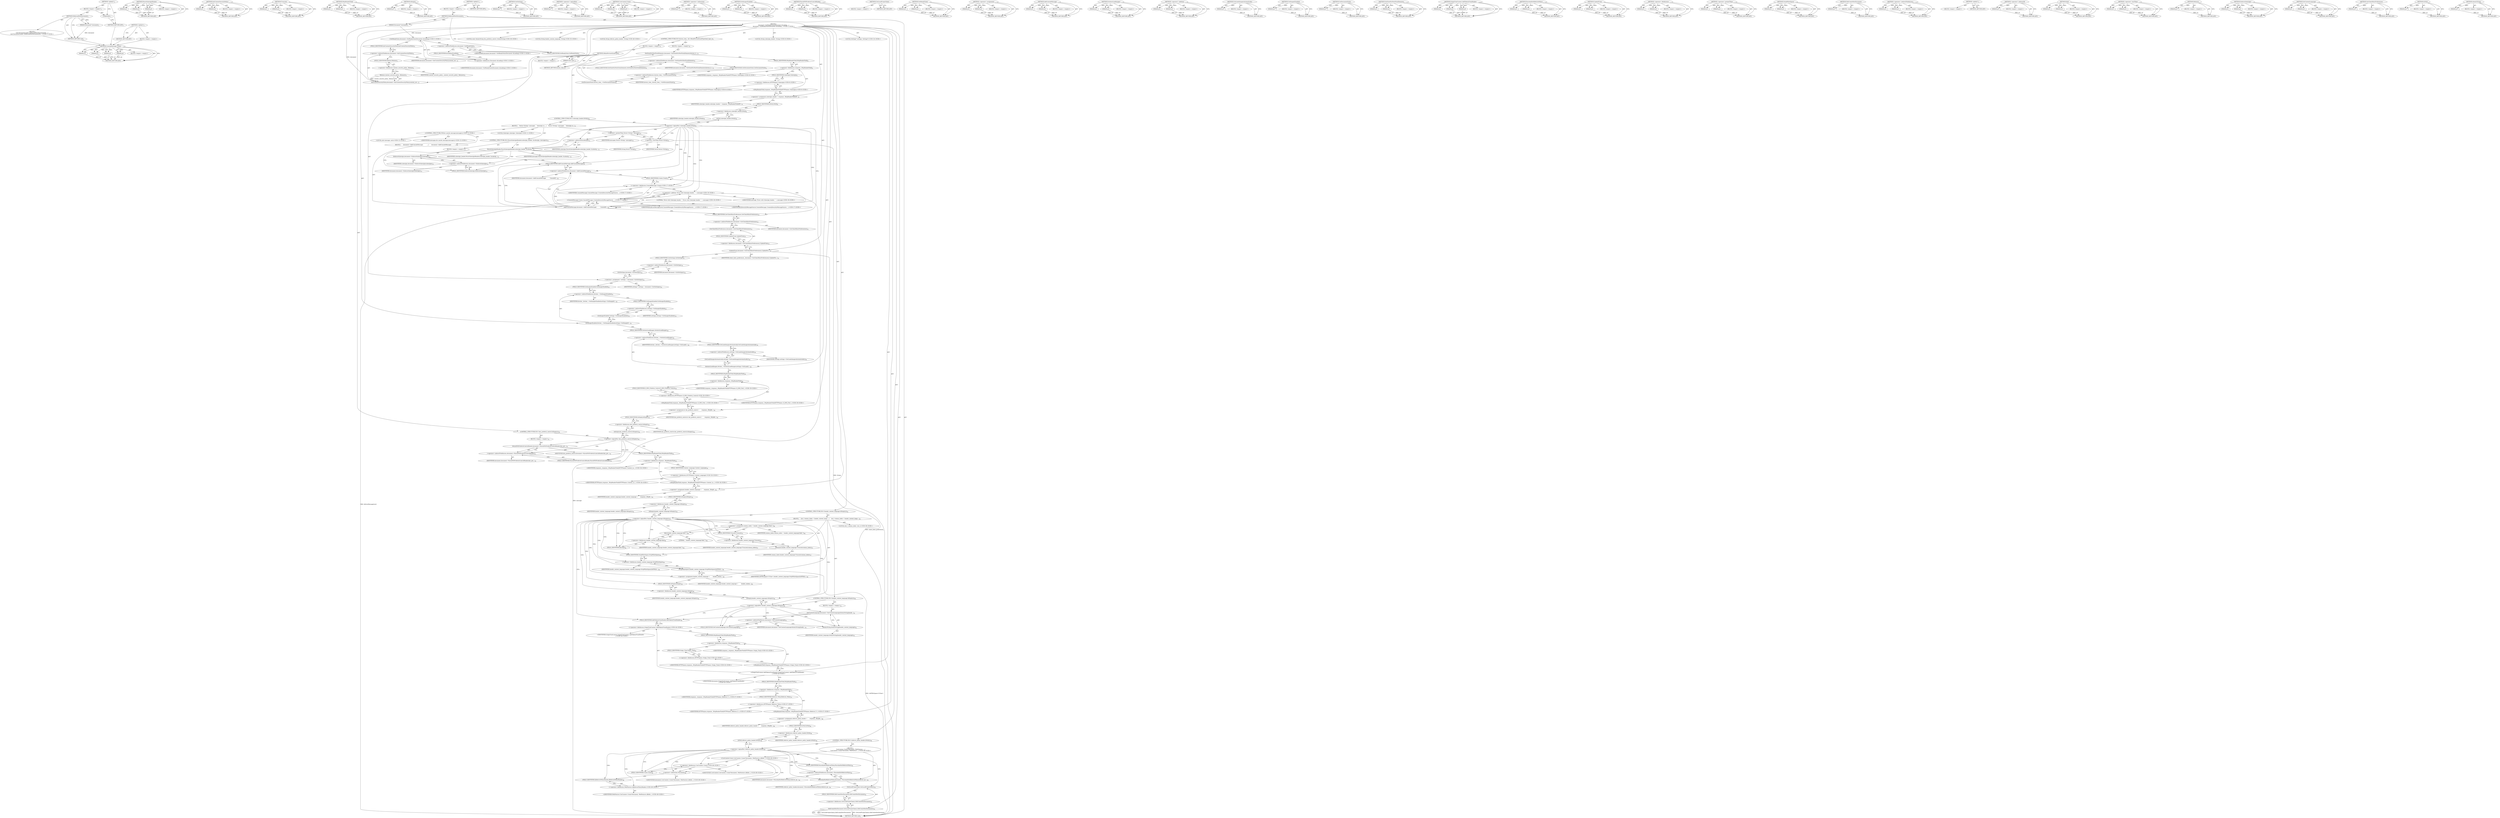 digraph "&lt;global&gt;" {
vulnerable_364 [label=<(METHOD,ConsoleMessage.Create)>];
vulnerable_365 [label=<(PARAM,p1)>];
vulnerable_366 [label=<(PARAM,p2)>];
vulnerable_367 [label=<(PARAM,p3)>];
vulnerable_368 [label=<(PARAM,p4)>];
vulnerable_369 [label=<(BLOCK,&lt;empty&gt;,&lt;empty&gt;)>];
vulnerable_370 [label=<(METHOD_RETURN,ANY)>];
vulnerable_344 [label=<(METHOD,ParseSuboriginHeader)>];
vulnerable_345 [label=<(PARAM,p1)>];
vulnerable_346 [label=<(PARAM,p2)>];
vulnerable_347 [label=<(PARAM,p3)>];
vulnerable_348 [label=<(BLOCK,&lt;empty&gt;,&lt;empty&gt;)>];
vulnerable_349 [label=<(METHOD_RETURN,ANY)>];
vulnerable_298 [label=<(METHOD,InitContentSecurityPolicy)>];
vulnerable_299 [label=<(PARAM,p1)>];
vulnerable_300 [label=<(PARAM,p2)>];
vulnerable_301 [label=<(BLOCK,&lt;empty&gt;,&lt;empty&gt;)>];
vulnerable_302 [label=<(METHOD_RETURN,ANY)>];
vulnerable_421 [label=<(METHOD,Truncate)>];
vulnerable_422 [label=<(PARAM,p1)>];
vulnerable_423 [label=<(PARAM,p2)>];
vulnerable_424 [label=<(BLOCK,&lt;empty&gt;,&lt;empty&gt;)>];
vulnerable_425 [label=<(METHOD_RETURN,ANY)>];
vulnerable_321 [label=<(METHOD,HttpHeaderField)>];
vulnerable_322 [label=<(PARAM,p1)>];
vulnerable_323 [label=<(PARAM,p2)>];
vulnerable_324 [label=<(BLOCK,&lt;empty&gt;,&lt;empty&gt;)>];
vulnerable_325 [label=<(METHOD_RETURN,ANY)>];
vulnerable_407 [label=<(METHOD,IsEmpty)>];
vulnerable_408 [label=<(PARAM,p1)>];
vulnerable_409 [label=<(BLOCK,&lt;empty&gt;,&lt;empty&gt;)>];
vulnerable_410 [label=<(METHOD_RETURN,ANY)>];
vulnerable_6 [label=<(METHOD,&lt;global&gt;)<SUB>1</SUB>>];
vulnerable_7 [label=<(BLOCK,&lt;empty&gt;,&lt;empty&gt;)<SUB>1</SUB>>];
vulnerable_8 [label=<(METHOD,DidInstallNewDocument)<SUB>1</SUB>>];
vulnerable_9 [label=<(PARAM,Document* document)<SUB>1</SUB>>];
vulnerable_10 [label="<(BLOCK,{
   document-&gt;SetReadyState(Document::kLoading...,{
   document-&gt;SetReadyState(Document::kLoading...)<SUB>1</SUB>>"];
vulnerable_11 [label="<(SetReadyState,document-&gt;SetReadyState(Document::kLoading))<SUB>2</SUB>>"];
vulnerable_12 [label=<(&lt;operator&gt;.indirectFieldAccess,document-&gt;SetReadyState)<SUB>2</SUB>>];
vulnerable_13 [label="<(IDENTIFIER,document,document-&gt;SetReadyState(Document::kLoading))<SUB>2</SUB>>"];
vulnerable_14 [label=<(FIELD_IDENTIFIER,SetReadyState,SetReadyState)<SUB>2</SUB>>];
vulnerable_15 [label="<(&lt;operator&gt;.fieldAccess,Document::kLoading)<SUB>2</SUB>>"];
vulnerable_16 [label="<(IDENTIFIER,Document,document-&gt;SetReadyState(Document::kLoading))<SUB>2</SUB>>"];
vulnerable_17 [label=<(FIELD_IDENTIFIER,kLoading,kLoading)<SUB>2</SUB>>];
vulnerable_18 [label=<(InitContentSecurityPolicy,document-&gt;InitContentSecurityPolicy(content_sec...)<SUB>3</SUB>>];
vulnerable_19 [label=<(&lt;operator&gt;.indirectFieldAccess,document-&gt;InitContentSecurityPolicy)<SUB>3</SUB>>];
vulnerable_20 [label=<(IDENTIFIER,document,document-&gt;InitContentSecurityPolicy(content_sec...)<SUB>3</SUB>>];
vulnerable_21 [label=<(FIELD_IDENTIFIER,InitContentSecurityPolicy,InitContentSecurityPolicy)<SUB>3</SUB>>];
vulnerable_22 [label=<(Release,content_security_policy_.Release())<SUB>3</SUB>>];
vulnerable_23 [label=<(&lt;operator&gt;.fieldAccess,content_security_policy_.Release)<SUB>3</SUB>>];
vulnerable_24 [label=<(IDENTIFIER,content_security_policy_,content_security_policy_.Release())<SUB>3</SUB>>];
vulnerable_25 [label=<(FIELD_IDENTIFIER,Release,Release)<SUB>3</SUB>>];
vulnerable_26 [label=<(CONTROL_STRUCTURE,IF,if (history_item_ &amp;&amp; IsBackForwardLoadType(load_type_)))<SUB>5</SUB>>];
vulnerable_27 [label=<(BLOCK,&lt;empty&gt;,&lt;empty&gt;)<SUB>5</SUB>>];
vulnerable_28 [label=<(METHOD,IsBackForwardLoadType)<SUB>5</SUB>>];
vulnerable_29 [label=<(PARAM,load_type_)<SUB>5</SUB>>];
vulnerable_30 [label=<(BLOCK,&lt;empty&gt;,&lt;empty&gt;)>];
vulnerable_31 [label=<(METHOD_RETURN,history_item_)<SUB>5</SUB>>];
vulnerable_33 [label=<(BLOCK,&lt;empty&gt;,&lt;empty&gt;)<SUB>6</SUB>>];
vulnerable_34 [label=<(SetStateForNewFormElements,document-&gt;SetStateForNewFormElements(history_it...)<SUB>6</SUB>>];
vulnerable_35 [label=<(&lt;operator&gt;.indirectFieldAccess,document-&gt;SetStateForNewFormElements)<SUB>6</SUB>>];
vulnerable_36 [label=<(IDENTIFIER,document,document-&gt;SetStateForNewFormElements(history_it...)<SUB>6</SUB>>];
vulnerable_37 [label=<(FIELD_IDENTIFIER,SetStateForNewFormElements,SetStateForNewFormElements)<SUB>6</SUB>>];
vulnerable_38 [label=<(GetDocumentState,history_item_-&gt;GetDocumentState())<SUB>6</SUB>>];
vulnerable_39 [label=<(&lt;operator&gt;.indirectFieldAccess,history_item_-&gt;GetDocumentState)<SUB>6</SUB>>];
vulnerable_40 [label=<(IDENTIFIER,history_item_,history_item_-&gt;GetDocumentState())<SUB>6</SUB>>];
vulnerable_41 [label=<(FIELD_IDENTIFIER,GetDocumentState,GetDocumentState)<SUB>6</SUB>>];
vulnerable_42 [label="<(LOCAL,String suborigin_header: String)<SUB>8</SUB>>"];
vulnerable_43 [label=<(&lt;operator&gt;.assignment,suborigin_header = response_.HttpHeaderField(HT...)<SUB>8</SUB>>];
vulnerable_44 [label=<(IDENTIFIER,suborigin_header,suborigin_header = response_.HttpHeaderField(HT...)<SUB>8</SUB>>];
vulnerable_45 [label="<(HttpHeaderField,response_.HttpHeaderField(HTTPNames::Suborigin))<SUB>8</SUB>>"];
vulnerable_46 [label=<(&lt;operator&gt;.fieldAccess,response_.HttpHeaderField)<SUB>8</SUB>>];
vulnerable_47 [label="<(IDENTIFIER,response_,response_.HttpHeaderField(HTTPNames::Suborigin))<SUB>8</SUB>>"];
vulnerable_48 [label=<(FIELD_IDENTIFIER,HttpHeaderField,HttpHeaderField)<SUB>8</SUB>>];
vulnerable_49 [label="<(&lt;operator&gt;.fieldAccess,HTTPNames::Suborigin)<SUB>8</SUB>>"];
vulnerable_50 [label="<(IDENTIFIER,HTTPNames,response_.HttpHeaderField(HTTPNames::Suborigin))<SUB>8</SUB>>"];
vulnerable_51 [label=<(FIELD_IDENTIFIER,Suborigin,Suborigin)<SUB>8</SUB>>];
vulnerable_52 [label=<(CONTROL_STRUCTURE,IF,if (!suborigin_header.IsNull()))<SUB>9</SUB>>];
vulnerable_53 [label=<(&lt;operator&gt;.logicalNot,!suborigin_header.IsNull())<SUB>9</SUB>>];
vulnerable_54 [label=<(IsNull,suborigin_header.IsNull())<SUB>9</SUB>>];
vulnerable_55 [label=<(&lt;operator&gt;.fieldAccess,suborigin_header.IsNull)<SUB>9</SUB>>];
vulnerable_56 [label=<(IDENTIFIER,suborigin_header,suborigin_header.IsNull())<SUB>9</SUB>>];
vulnerable_57 [label=<(FIELD_IDENTIFIER,IsNull,IsNull)<SUB>9</SUB>>];
vulnerable_58 [label=<(BLOCK,{
    Vector&lt;String&gt; messages;
    Suborigin su...,{
    Vector&lt;String&gt; messages;
    Suborigin su...)<SUB>9</SUB>>];
vulnerable_59 [label=<(&lt;operator&gt;.greaterThan,Vector&lt;String&gt; messages)<SUB>10</SUB>>];
vulnerable_60 [label=<(&lt;operator&gt;.lessThan,Vector&lt;String)<SUB>10</SUB>>];
vulnerable_61 [label=<(IDENTIFIER,Vector,Vector&lt;String)<SUB>10</SUB>>];
vulnerable_62 [label=<(IDENTIFIER,String,Vector&lt;String)<SUB>10</SUB>>];
vulnerable_63 [label=<(IDENTIFIER,messages,Vector&lt;String&gt; messages)<SUB>10</SUB>>];
vulnerable_64 [label="<(LOCAL,Suborigin suborigin: Suborigin)<SUB>11</SUB>>"];
vulnerable_65 [label=<(CONTROL_STRUCTURE,IF,if (ParseSuboriginHeader(suborigin_header, &amp;suborigin, messages)))<SUB>12</SUB>>];
vulnerable_66 [label=<(ParseSuboriginHeader,ParseSuboriginHeader(suborigin_header, &amp;suborig...)<SUB>12</SUB>>];
vulnerable_67 [label=<(IDENTIFIER,suborigin_header,ParseSuboriginHeader(suborigin_header, &amp;suborig...)<SUB>12</SUB>>];
vulnerable_68 [label=<(&lt;operator&gt;.addressOf,&amp;suborigin)<SUB>12</SUB>>];
vulnerable_69 [label=<(IDENTIFIER,suborigin,ParseSuboriginHeader(suborigin_header, &amp;suborig...)<SUB>12</SUB>>];
vulnerable_70 [label=<(IDENTIFIER,messages,ParseSuboriginHeader(suborigin_header, &amp;suborig...)<SUB>12</SUB>>];
vulnerable_71 [label=<(BLOCK,&lt;empty&gt;,&lt;empty&gt;)<SUB>13</SUB>>];
vulnerable_72 [label=<(EnforceSuborigin,document-&gt;EnforceSuborigin(suborigin))<SUB>13</SUB>>];
vulnerable_73 [label=<(&lt;operator&gt;.indirectFieldAccess,document-&gt;EnforceSuborigin)<SUB>13</SUB>>];
vulnerable_74 [label=<(IDENTIFIER,document,document-&gt;EnforceSuborigin(suborigin))<SUB>13</SUB>>];
vulnerable_75 [label=<(FIELD_IDENTIFIER,EnforceSuborigin,EnforceSuborigin)<SUB>13</SUB>>];
vulnerable_76 [label=<(IDENTIFIER,suborigin,document-&gt;EnforceSuborigin(suborigin))<SUB>13</SUB>>];
vulnerable_77 [label="<(CONTROL_STRUCTURE,FOR,for (auto&amp; message:messages))<SUB>15</SUB>>"];
vulnerable_78 [label="<(IDENTIFIER,messages,for (auto&amp; message:messages))<SUB>15</SUB>>"];
vulnerable_79 [label="<(LOCAL,auto message: auto)<SUB>15</SUB>>"];
vulnerable_80 [label=<(BLOCK,{
      document-&gt;AddConsoleMessage(
          ...,{
      document-&gt;AddConsoleMessage(
          ...)<SUB>15</SUB>>];
vulnerable_81 [label=<(AddConsoleMessage,document-&gt;AddConsoleMessage(
          ConsoleM...)<SUB>16</SUB>>];
vulnerable_82 [label=<(&lt;operator&gt;.indirectFieldAccess,document-&gt;AddConsoleMessage)<SUB>16</SUB>>];
vulnerable_83 [label=<(IDENTIFIER,document,document-&gt;AddConsoleMessage(
          ConsoleM...)<SUB>16</SUB>>];
vulnerable_84 [label=<(FIELD_IDENTIFIER,AddConsoleMessage,AddConsoleMessage)<SUB>16</SUB>>];
vulnerable_85 [label="<(ConsoleMessage.Create,ConsoleMessage::Create(kSecurityMessageSource, ...)<SUB>17</SUB>>"];
vulnerable_86 [label="<(&lt;operator&gt;.fieldAccess,ConsoleMessage::Create)<SUB>17</SUB>>"];
vulnerable_87 [label="<(IDENTIFIER,ConsoleMessage,ConsoleMessage::Create(kSecurityMessageSource, ...)<SUB>17</SUB>>"];
vulnerable_88 [label=<(FIELD_IDENTIFIER,Create,Create)<SUB>17</SUB>>];
vulnerable_89 [label="<(IDENTIFIER,kSecurityMessageSource,ConsoleMessage::Create(kSecurityMessageSource, ...)<SUB>17</SUB>>"];
vulnerable_90 [label="<(IDENTIFIER,kErrorMessageLevel,ConsoleMessage::Create(kSecurityMessageSource, ...)<SUB>17</SUB>>"];
vulnerable_91 [label="<(&lt;operator&gt;.addition,&quot;Error with Suborigin header: &quot; + message)<SUB>18</SUB>>"];
vulnerable_92 [label="<(LITERAL,&quot;Error with Suborigin header: &quot;,&quot;Error with Suborigin header: &quot; + message)<SUB>18</SUB>>"];
vulnerable_93 [label="<(IDENTIFIER,message,&quot;Error with Suborigin header: &quot; + message)<SUB>18</SUB>>"];
vulnerable_94 [label=<(UpdateFrom,document-&gt;GetClientHintsPreferences().UpdateFro...)<SUB>22</SUB>>];
vulnerable_95 [label=<(&lt;operator&gt;.fieldAccess,document-&gt;GetClientHintsPreferences().UpdateFrom)<SUB>22</SUB>>];
vulnerable_96 [label=<(GetClientHintsPreferences,document-&gt;GetClientHintsPreferences())<SUB>22</SUB>>];
vulnerable_97 [label=<(&lt;operator&gt;.indirectFieldAccess,document-&gt;GetClientHintsPreferences)<SUB>22</SUB>>];
vulnerable_98 [label=<(IDENTIFIER,document,document-&gt;GetClientHintsPreferences())<SUB>22</SUB>>];
vulnerable_99 [label=<(FIELD_IDENTIFIER,GetClientHintsPreferences,GetClientHintsPreferences)<SUB>22</SUB>>];
vulnerable_100 [label=<(FIELD_IDENTIFIER,UpdateFrom,UpdateFrom)<SUB>22</SUB>>];
vulnerable_101 [label=<(IDENTIFIER,client_hints_preferences_,document-&gt;GetClientHintsPreferences().UpdateFro...)<SUB>22</SUB>>];
vulnerable_102 [label="<(LOCAL,Settings* settings: Settings*)<SUB>24</SUB>>"];
vulnerable_103 [label=<(&lt;operator&gt;.assignment,* settings = document-&gt;GetSettings())<SUB>24</SUB>>];
vulnerable_104 [label=<(IDENTIFIER,settings,* settings = document-&gt;GetSettings())<SUB>24</SUB>>];
vulnerable_105 [label=<(GetSettings,document-&gt;GetSettings())<SUB>24</SUB>>];
vulnerable_106 [label=<(&lt;operator&gt;.indirectFieldAccess,document-&gt;GetSettings)<SUB>24</SUB>>];
vulnerable_107 [label=<(IDENTIFIER,document,document-&gt;GetSettings())<SUB>24</SUB>>];
vulnerable_108 [label=<(FIELD_IDENTIFIER,GetSettings,GetSettings)<SUB>24</SUB>>];
vulnerable_109 [label=<(SetImagesEnabled,fetcher_-&gt;SetImagesEnabled(settings-&gt;GetImagesE...)<SUB>25</SUB>>];
vulnerable_110 [label=<(&lt;operator&gt;.indirectFieldAccess,fetcher_-&gt;SetImagesEnabled)<SUB>25</SUB>>];
vulnerable_111 [label=<(IDENTIFIER,fetcher_,fetcher_-&gt;SetImagesEnabled(settings-&gt;GetImagesE...)<SUB>25</SUB>>];
vulnerable_112 [label=<(FIELD_IDENTIFIER,SetImagesEnabled,SetImagesEnabled)<SUB>25</SUB>>];
vulnerable_113 [label=<(GetImagesEnabled,settings-&gt;GetImagesEnabled())<SUB>25</SUB>>];
vulnerable_114 [label=<(&lt;operator&gt;.indirectFieldAccess,settings-&gt;GetImagesEnabled)<SUB>25</SUB>>];
vulnerable_115 [label=<(IDENTIFIER,settings,settings-&gt;GetImagesEnabled())<SUB>25</SUB>>];
vulnerable_116 [label=<(FIELD_IDENTIFIER,GetImagesEnabled,GetImagesEnabled)<SUB>25</SUB>>];
vulnerable_117 [label=<(SetAutoLoadImages,fetcher_-&gt;SetAutoLoadImages(settings-&gt;GetLoadsI...)<SUB>26</SUB>>];
vulnerable_118 [label=<(&lt;operator&gt;.indirectFieldAccess,fetcher_-&gt;SetAutoLoadImages)<SUB>26</SUB>>];
vulnerable_119 [label=<(IDENTIFIER,fetcher_,fetcher_-&gt;SetAutoLoadImages(settings-&gt;GetLoadsI...)<SUB>26</SUB>>];
vulnerable_120 [label=<(FIELD_IDENTIFIER,SetAutoLoadImages,SetAutoLoadImages)<SUB>26</SUB>>];
vulnerable_121 [label=<(GetLoadsImagesAutomatically,settings-&gt;GetLoadsImagesAutomatically())<SUB>26</SUB>>];
vulnerable_122 [label=<(&lt;operator&gt;.indirectFieldAccess,settings-&gt;GetLoadsImagesAutomatically)<SUB>26</SUB>>];
vulnerable_123 [label=<(IDENTIFIER,settings,settings-&gt;GetLoadsImagesAutomatically())<SUB>26</SUB>>];
vulnerable_124 [label=<(FIELD_IDENTIFIER,GetLoadsImagesAutomatically,GetLoadsImagesAutomatically)<SUB>26</SUB>>];
vulnerable_125 [label="<(LOCAL,const AtomicString dns_prefetch_control: AtomicString)<SUB>28</SUB>>"];
vulnerable_126 [label=<(&lt;operator&gt;.assignment,&amp; dns_prefetch_control =
      response_.HttpHe...)<SUB>28</SUB>>];
vulnerable_127 [label=<(IDENTIFIER,dns_prefetch_control,&amp; dns_prefetch_control =
      response_.HttpHe...)<SUB>28</SUB>>];
vulnerable_128 [label="<(HttpHeaderField,response_.HttpHeaderField(HTTPNames::X_DNS_Pref...)<SUB>29</SUB>>"];
vulnerable_129 [label=<(&lt;operator&gt;.fieldAccess,response_.HttpHeaderField)<SUB>29</SUB>>];
vulnerable_130 [label="<(IDENTIFIER,response_,response_.HttpHeaderField(HTTPNames::X_DNS_Pref...)<SUB>29</SUB>>"];
vulnerable_131 [label=<(FIELD_IDENTIFIER,HttpHeaderField,HttpHeaderField)<SUB>29</SUB>>];
vulnerable_132 [label="<(&lt;operator&gt;.fieldAccess,HTTPNames::X_DNS_Prefetch_Control)<SUB>29</SUB>>"];
vulnerable_133 [label="<(IDENTIFIER,HTTPNames,response_.HttpHeaderField(HTTPNames::X_DNS_Pref...)<SUB>29</SUB>>"];
vulnerable_134 [label=<(FIELD_IDENTIFIER,X_DNS_Prefetch_Control,X_DNS_Prefetch_Control)<SUB>29</SUB>>];
vulnerable_135 [label=<(CONTROL_STRUCTURE,IF,if (!dns_prefetch_control.IsEmpty()))<SUB>30</SUB>>];
vulnerable_136 [label=<(&lt;operator&gt;.logicalNot,!dns_prefetch_control.IsEmpty())<SUB>30</SUB>>];
vulnerable_137 [label=<(IsEmpty,dns_prefetch_control.IsEmpty())<SUB>30</SUB>>];
vulnerable_138 [label=<(&lt;operator&gt;.fieldAccess,dns_prefetch_control.IsEmpty)<SUB>30</SUB>>];
vulnerable_139 [label=<(IDENTIFIER,dns_prefetch_control,dns_prefetch_control.IsEmpty())<SUB>30</SUB>>];
vulnerable_140 [label=<(FIELD_IDENTIFIER,IsEmpty,IsEmpty)<SUB>30</SUB>>];
vulnerable_141 [label=<(BLOCK,&lt;empty&gt;,&lt;empty&gt;)<SUB>31</SUB>>];
vulnerable_142 [label=<(ParseDNSPrefetchControlHeader,document-&gt;ParseDNSPrefetchControlHeader(dns_pre...)<SUB>31</SUB>>];
vulnerable_143 [label=<(&lt;operator&gt;.indirectFieldAccess,document-&gt;ParseDNSPrefetchControlHeader)<SUB>31</SUB>>];
vulnerable_144 [label=<(IDENTIFIER,document,document-&gt;ParseDNSPrefetchControlHeader(dns_pre...)<SUB>31</SUB>>];
vulnerable_145 [label=<(FIELD_IDENTIFIER,ParseDNSPrefetchControlHeader,ParseDNSPrefetchControlHeader)<SUB>31</SUB>>];
vulnerable_146 [label=<(IDENTIFIER,dns_prefetch_control,document-&gt;ParseDNSPrefetchControlHeader(dns_pre...)<SUB>31</SUB>>];
vulnerable_147 [label="<(LOCAL,String header_content_language: String)<SUB>33</SUB>>"];
vulnerable_148 [label=<(&lt;operator&gt;.assignment,header_content_language =
      response_.HttpH...)<SUB>33</SUB>>];
vulnerable_149 [label=<(IDENTIFIER,header_content_language,header_content_language =
      response_.HttpH...)<SUB>33</SUB>>];
vulnerable_150 [label="<(HttpHeaderField,response_.HttpHeaderField(HTTPNames::Content_La...)<SUB>34</SUB>>"];
vulnerable_151 [label=<(&lt;operator&gt;.fieldAccess,response_.HttpHeaderField)<SUB>34</SUB>>];
vulnerable_152 [label="<(IDENTIFIER,response_,response_.HttpHeaderField(HTTPNames::Content_La...)<SUB>34</SUB>>"];
vulnerable_153 [label=<(FIELD_IDENTIFIER,HttpHeaderField,HttpHeaderField)<SUB>34</SUB>>];
vulnerable_154 [label="<(&lt;operator&gt;.fieldAccess,HTTPNames::Content_Language)<SUB>34</SUB>>"];
vulnerable_155 [label="<(IDENTIFIER,HTTPNames,response_.HttpHeaderField(HTTPNames::Content_La...)<SUB>34</SUB>>"];
vulnerable_156 [label=<(FIELD_IDENTIFIER,Content_Language,Content_Language)<SUB>34</SUB>>];
vulnerable_157 [label=<(CONTROL_STRUCTURE,IF,if (!header_content_language.IsEmpty()))<SUB>35</SUB>>];
vulnerable_158 [label=<(&lt;operator&gt;.logicalNot,!header_content_language.IsEmpty())<SUB>35</SUB>>];
vulnerable_159 [label=<(IsEmpty,header_content_language.IsEmpty())<SUB>35</SUB>>];
vulnerable_160 [label=<(&lt;operator&gt;.fieldAccess,header_content_language.IsEmpty)<SUB>35</SUB>>];
vulnerable_161 [label=<(IDENTIFIER,header_content_language,header_content_language.IsEmpty())<SUB>35</SUB>>];
vulnerable_162 [label=<(FIELD_IDENTIFIER,IsEmpty,IsEmpty)<SUB>35</SUB>>];
vulnerable_163 [label=<(BLOCK,{
    size_t comma_index = header_content_langu...,{
    size_t comma_index = header_content_langu...)<SUB>35</SUB>>];
vulnerable_164 [label="<(LOCAL,size_t comma_index: size_t)<SUB>36</SUB>>"];
vulnerable_165 [label=<(&lt;operator&gt;.assignment,comma_index = header_content_language.find(','))<SUB>36</SUB>>];
vulnerable_166 [label=<(IDENTIFIER,comma_index,comma_index = header_content_language.find(','))<SUB>36</SUB>>];
vulnerable_167 [label=<(find,header_content_language.find(','))<SUB>36</SUB>>];
vulnerable_168 [label=<(&lt;operator&gt;.fieldAccess,header_content_language.find)<SUB>36</SUB>>];
vulnerable_169 [label=<(IDENTIFIER,header_content_language,header_content_language.find(','))<SUB>36</SUB>>];
vulnerable_170 [label=<(FIELD_IDENTIFIER,find,find)<SUB>36</SUB>>];
vulnerable_171 [label=<(LITERAL,',',header_content_language.find(','))<SUB>36</SUB>>];
vulnerable_172 [label=<(Truncate,header_content_language.Truncate(comma_index))<SUB>37</SUB>>];
vulnerable_173 [label=<(&lt;operator&gt;.fieldAccess,header_content_language.Truncate)<SUB>37</SUB>>];
vulnerable_174 [label=<(IDENTIFIER,header_content_language,header_content_language.Truncate(comma_index))<SUB>37</SUB>>];
vulnerable_175 [label=<(FIELD_IDENTIFIER,Truncate,Truncate)<SUB>37</SUB>>];
vulnerable_176 [label=<(IDENTIFIER,comma_index,header_content_language.Truncate(comma_index))<SUB>37</SUB>>];
vulnerable_177 [label=<(&lt;operator&gt;.assignment,header_content_language =
        header_conten...)<SUB>38</SUB>>];
vulnerable_178 [label=<(IDENTIFIER,header_content_language,header_content_language =
        header_conten...)<SUB>38</SUB>>];
vulnerable_179 [label=<(StripWhiteSpace,header_content_language.StripWhiteSpace(IsHTMLS...)<SUB>39</SUB>>];
vulnerable_180 [label=<(&lt;operator&gt;.fieldAccess,header_content_language.StripWhiteSpace)<SUB>39</SUB>>];
vulnerable_181 [label=<(IDENTIFIER,header_content_language,header_content_language.StripWhiteSpace(IsHTMLS...)<SUB>39</SUB>>];
vulnerable_182 [label=<(FIELD_IDENTIFIER,StripWhiteSpace,StripWhiteSpace)<SUB>39</SUB>>];
vulnerable_183 [label=<(IDENTIFIER,IsHTMLSpace&lt;UChar&gt;,header_content_language.StripWhiteSpace(IsHTMLS...)<SUB>39</SUB>>];
vulnerable_184 [label=<(CONTROL_STRUCTURE,IF,if (!header_content_language.IsEmpty()))<SUB>40</SUB>>];
vulnerable_185 [label=<(&lt;operator&gt;.logicalNot,!header_content_language.IsEmpty())<SUB>40</SUB>>];
vulnerable_186 [label=<(IsEmpty,header_content_language.IsEmpty())<SUB>40</SUB>>];
vulnerable_187 [label=<(&lt;operator&gt;.fieldAccess,header_content_language.IsEmpty)<SUB>40</SUB>>];
vulnerable_188 [label=<(IDENTIFIER,header_content_language,header_content_language.IsEmpty())<SUB>40</SUB>>];
vulnerable_189 [label=<(FIELD_IDENTIFIER,IsEmpty,IsEmpty)<SUB>40</SUB>>];
vulnerable_190 [label=<(BLOCK,&lt;empty&gt;,&lt;empty&gt;)<SUB>41</SUB>>];
vulnerable_191 [label=<(SetContentLanguage,document-&gt;SetContentLanguage(AtomicString(heade...)<SUB>41</SUB>>];
vulnerable_192 [label=<(&lt;operator&gt;.indirectFieldAccess,document-&gt;SetContentLanguage)<SUB>41</SUB>>];
vulnerable_193 [label=<(IDENTIFIER,document,document-&gt;SetContentLanguage(AtomicString(heade...)<SUB>41</SUB>>];
vulnerable_194 [label=<(FIELD_IDENTIFIER,SetContentLanguage,SetContentLanguage)<SUB>41</SUB>>];
vulnerable_195 [label=<(AtomicString,AtomicString(header_content_language))<SUB>41</SUB>>];
vulnerable_196 [label=<(IDENTIFIER,header_content_language,AtomicString(header_content_language))<SUB>41</SUB>>];
vulnerable_197 [label="<(OriginTrialContext.AddTokensFromHeader,OriginTrialContext::AddTokensFromHeader(
      ...)<SUB>44</SUB>>"];
vulnerable_198 [label="<(&lt;operator&gt;.fieldAccess,OriginTrialContext::AddTokensFromHeader)<SUB>44</SUB>>"];
vulnerable_199 [label="<(IDENTIFIER,OriginTrialContext,OriginTrialContext::AddTokensFromHeader(
      ...)<SUB>44</SUB>>"];
vulnerable_200 [label=<(FIELD_IDENTIFIER,AddTokensFromHeader,AddTokensFromHeader)<SUB>44</SUB>>];
vulnerable_201 [label="<(IDENTIFIER,document,OriginTrialContext::AddTokensFromHeader(
      ...)<SUB>45</SUB>>"];
vulnerable_202 [label="<(HttpHeaderField,response_.HttpHeaderField(HTTPNames::Origin_Trial))<SUB>45</SUB>>"];
vulnerable_203 [label=<(&lt;operator&gt;.fieldAccess,response_.HttpHeaderField)<SUB>45</SUB>>];
vulnerable_204 [label="<(IDENTIFIER,response_,response_.HttpHeaderField(HTTPNames::Origin_Trial))<SUB>45</SUB>>"];
vulnerable_205 [label=<(FIELD_IDENTIFIER,HttpHeaderField,HttpHeaderField)<SUB>45</SUB>>];
vulnerable_206 [label="<(&lt;operator&gt;.fieldAccess,HTTPNames::Origin_Trial)<SUB>45</SUB>>"];
vulnerable_207 [label="<(IDENTIFIER,HTTPNames,response_.HttpHeaderField(HTTPNames::Origin_Trial))<SUB>45</SUB>>"];
vulnerable_208 [label=<(FIELD_IDENTIFIER,Origin_Trial,Origin_Trial)<SUB>45</SUB>>];
vulnerable_209 [label="<(LOCAL,String referrer_policy_header: String)<SUB>46</SUB>>"];
vulnerable_210 [label=<(&lt;operator&gt;.assignment,referrer_policy_header =
      response_.HttpHe...)<SUB>46</SUB>>];
vulnerable_211 [label=<(IDENTIFIER,referrer_policy_header,referrer_policy_header =
      response_.HttpHe...)<SUB>46</SUB>>];
vulnerable_212 [label="<(HttpHeaderField,response_.HttpHeaderField(HTTPNames::Referrer_P...)<SUB>47</SUB>>"];
vulnerable_213 [label=<(&lt;operator&gt;.fieldAccess,response_.HttpHeaderField)<SUB>47</SUB>>];
vulnerable_214 [label="<(IDENTIFIER,response_,response_.HttpHeaderField(HTTPNames::Referrer_P...)<SUB>47</SUB>>"];
vulnerable_215 [label=<(FIELD_IDENTIFIER,HttpHeaderField,HttpHeaderField)<SUB>47</SUB>>];
vulnerable_216 [label="<(&lt;operator&gt;.fieldAccess,HTTPNames::Referrer_Policy)<SUB>47</SUB>>"];
vulnerable_217 [label="<(IDENTIFIER,HTTPNames,response_.HttpHeaderField(HTTPNames::Referrer_P...)<SUB>47</SUB>>"];
vulnerable_218 [label=<(FIELD_IDENTIFIER,Referrer_Policy,Referrer_Policy)<SUB>47</SUB>>];
vulnerable_219 [label=<(CONTROL_STRUCTURE,IF,if (!referrer_policy_header.IsNull()))<SUB>48</SUB>>];
vulnerable_220 [label=<(&lt;operator&gt;.logicalNot,!referrer_policy_header.IsNull())<SUB>48</SUB>>];
vulnerable_221 [label=<(IsNull,referrer_policy_header.IsNull())<SUB>48</SUB>>];
vulnerable_222 [label=<(&lt;operator&gt;.fieldAccess,referrer_policy_header.IsNull)<SUB>48</SUB>>];
vulnerable_223 [label=<(IDENTIFIER,referrer_policy_header,referrer_policy_header.IsNull())<SUB>48</SUB>>];
vulnerable_224 [label=<(FIELD_IDENTIFIER,IsNull,IsNull)<SUB>48</SUB>>];
vulnerable_225 [label="<(BLOCK,{
    UseCounter::Count(*document, WebFeature::...,{
    UseCounter::Count(*document, WebFeature::...)<SUB>48</SUB>>"];
vulnerable_226 [label="<(UseCounter.Count,UseCounter::Count(*document, WebFeature::kRefer...)<SUB>49</SUB>>"];
vulnerable_227 [label="<(&lt;operator&gt;.fieldAccess,UseCounter::Count)<SUB>49</SUB>>"];
vulnerable_228 [label="<(IDENTIFIER,UseCounter,UseCounter::Count(*document, WebFeature::kRefer...)<SUB>49</SUB>>"];
vulnerable_229 [label=<(FIELD_IDENTIFIER,Count,Count)<SUB>49</SUB>>];
vulnerable_230 [label=<(&lt;operator&gt;.indirection,*document)<SUB>49</SUB>>];
vulnerable_231 [label="<(IDENTIFIER,document,UseCounter::Count(*document, WebFeature::kRefer...)<SUB>49</SUB>>"];
vulnerable_232 [label="<(&lt;operator&gt;.fieldAccess,WebFeature::kReferrerPolicyHeader)<SUB>49</SUB>>"];
vulnerable_233 [label="<(IDENTIFIER,WebFeature,UseCounter::Count(*document, WebFeature::kRefer...)<SUB>49</SUB>>"];
vulnerable_234 [label=<(FIELD_IDENTIFIER,kReferrerPolicyHeader,kReferrerPolicyHeader)<SUB>49</SUB>>];
vulnerable_235 [label=<(ParseAndSetReferrerPolicy,document-&gt;ParseAndSetReferrerPolicy(referrer_po...)<SUB>50</SUB>>];
vulnerable_236 [label=<(&lt;operator&gt;.indirectFieldAccess,document-&gt;ParseAndSetReferrerPolicy)<SUB>50</SUB>>];
vulnerable_237 [label=<(IDENTIFIER,document,document-&gt;ParseAndSetReferrerPolicy(referrer_po...)<SUB>50</SUB>>];
vulnerable_238 [label=<(FIELD_IDENTIFIER,ParseAndSetReferrerPolicy,ParseAndSetReferrerPolicy)<SUB>50</SUB>>];
vulnerable_239 [label=<(IDENTIFIER,referrer_policy_header,document-&gt;ParseAndSetReferrerPolicy(referrer_po...)<SUB>50</SUB>>];
vulnerable_240 [label=<(DidCreateNewDocument,GetLocalFrameClient().DidCreateNewDocument())<SUB>53</SUB>>];
vulnerable_241 [label=<(&lt;operator&gt;.fieldAccess,GetLocalFrameClient().DidCreateNewDocument)<SUB>53</SUB>>];
vulnerable_242 [label=<(GetLocalFrameClient,GetLocalFrameClient())<SUB>53</SUB>>];
vulnerable_243 [label=<(FIELD_IDENTIFIER,DidCreateNewDocument,DidCreateNewDocument)<SUB>53</SUB>>];
vulnerable_244 [label=<(METHOD_RETURN,void)<SUB>1</SUB>>];
vulnerable_246 [label=<(METHOD_RETURN,ANY)<SUB>1</SUB>>];
vulnerable_385 [label=<(METHOD,GetSettings)>];
vulnerable_386 [label=<(PARAM,p1)>];
vulnerable_387 [label=<(BLOCK,&lt;empty&gt;,&lt;empty&gt;)>];
vulnerable_388 [label=<(METHOD_RETURN,ANY)>];
vulnerable_326 [label=<(METHOD,&lt;operator&gt;.logicalNot)>];
vulnerable_327 [label=<(PARAM,p1)>];
vulnerable_328 [label=<(BLOCK,&lt;empty&gt;,&lt;empty&gt;)>];
vulnerable_329 [label=<(METHOD_RETURN,ANY)>];
vulnerable_446 [label=<(METHOD,UseCounter.Count)>];
vulnerable_447 [label=<(PARAM,p1)>];
vulnerable_448 [label=<(PARAM,p2)>];
vulnerable_449 [label=<(PARAM,p3)>];
vulnerable_450 [label=<(BLOCK,&lt;empty&gt;,&lt;empty&gt;)>];
vulnerable_451 [label=<(METHOD_RETURN,ANY)>];
vulnerable_452 [label=<(METHOD,&lt;operator&gt;.indirection)>];
vulnerable_453 [label=<(PARAM,p1)>];
vulnerable_454 [label=<(BLOCK,&lt;empty&gt;,&lt;empty&gt;)>];
vulnerable_455 [label=<(METHOD_RETURN,ANY)>];
vulnerable_389 [label=<(METHOD,SetImagesEnabled)>];
vulnerable_390 [label=<(PARAM,p1)>];
vulnerable_391 [label=<(PARAM,p2)>];
vulnerable_392 [label=<(BLOCK,&lt;empty&gt;,&lt;empty&gt;)>];
vulnerable_393 [label=<(METHOD_RETURN,ANY)>];
vulnerable_411 [label=<(METHOD,ParseDNSPrefetchControlHeader)>];
vulnerable_412 [label=<(PARAM,p1)>];
vulnerable_413 [label=<(PARAM,p2)>];
vulnerable_414 [label=<(BLOCK,&lt;empty&gt;,&lt;empty&gt;)>];
vulnerable_415 [label=<(METHOD_RETURN,ANY)>];
vulnerable_465 [label=<(METHOD,GetLocalFrameClient)>];
vulnerable_466 [label=<(BLOCK,&lt;empty&gt;,&lt;empty&gt;)>];
vulnerable_467 [label=<(METHOD_RETURN,ANY)>];
vulnerable_283 [label=<(METHOD,SetReadyState)>];
vulnerable_284 [label=<(PARAM,p1)>];
vulnerable_285 [label=<(PARAM,p2)>];
vulnerable_286 [label=<(BLOCK,&lt;empty&gt;,&lt;empty&gt;)>];
vulnerable_287 [label=<(METHOD_RETURN,ANY)>];
vulnerable_316 [label=<(METHOD,&lt;operator&gt;.assignment)>];
vulnerable_317 [label=<(PARAM,p1)>];
vulnerable_318 [label=<(PARAM,p2)>];
vulnerable_319 [label=<(BLOCK,&lt;empty&gt;,&lt;empty&gt;)>];
vulnerable_320 [label=<(METHOD_RETURN,ANY)>];
vulnerable_359 [label=<(METHOD,AddConsoleMessage)>];
vulnerable_360 [label=<(PARAM,p1)>];
vulnerable_361 [label=<(PARAM,p2)>];
vulnerable_362 [label=<(BLOCK,&lt;empty&gt;,&lt;empty&gt;)>];
vulnerable_363 [label=<(METHOD_RETURN,ANY)>];
vulnerable_398 [label=<(METHOD,SetAutoLoadImages)>];
vulnerable_399 [label=<(PARAM,p1)>];
vulnerable_400 [label=<(PARAM,p2)>];
vulnerable_401 [label=<(BLOCK,&lt;empty&gt;,&lt;empty&gt;)>];
vulnerable_402 [label=<(METHOD_RETURN,ANY)>];
vulnerable_371 [label=<(METHOD,&lt;operator&gt;.addition)>];
vulnerable_372 [label=<(PARAM,p1)>];
vulnerable_373 [label=<(PARAM,p2)>];
vulnerable_374 [label=<(BLOCK,&lt;empty&gt;,&lt;empty&gt;)>];
vulnerable_375 [label=<(METHOD_RETURN,ANY)>];
vulnerable_403 [label=<(METHOD,GetLoadsImagesAutomatically)>];
vulnerable_404 [label=<(PARAM,p1)>];
vulnerable_405 [label=<(BLOCK,&lt;empty&gt;,&lt;empty&gt;)>];
vulnerable_406 [label=<(METHOD_RETURN,ANY)>];
vulnerable_394 [label=<(METHOD,GetImagesEnabled)>];
vulnerable_395 [label=<(PARAM,p1)>];
vulnerable_396 [label=<(BLOCK,&lt;empty&gt;,&lt;empty&gt;)>];
vulnerable_397 [label=<(METHOD_RETURN,ANY)>];
vulnerable_312 [label=<(METHOD,GetDocumentState)>];
vulnerable_313 [label=<(PARAM,p1)>];
vulnerable_314 [label=<(BLOCK,&lt;empty&gt;,&lt;empty&gt;)>];
vulnerable_315 [label=<(METHOD_RETURN,ANY)>];
vulnerable_307 [label=<(METHOD,SetStateForNewFormElements)>];
vulnerable_308 [label=<(PARAM,p1)>];
vulnerable_309 [label=<(PARAM,p2)>];
vulnerable_310 [label=<(BLOCK,&lt;empty&gt;,&lt;empty&gt;)>];
vulnerable_311 [label=<(METHOD_RETURN,ANY)>];
vulnerable_440 [label=<(METHOD,OriginTrialContext.AddTokensFromHeader)>];
vulnerable_441 [label=<(PARAM,p1)>];
vulnerable_442 [label=<(PARAM,p2)>];
vulnerable_443 [label=<(PARAM,p3)>];
vulnerable_444 [label=<(BLOCK,&lt;empty&gt;,&lt;empty&gt;)>];
vulnerable_445 [label=<(METHOD_RETURN,ANY)>];
vulnerable_456 [label=<(METHOD,ParseAndSetReferrerPolicy)>];
vulnerable_457 [label=<(PARAM,p1)>];
vulnerable_458 [label=<(PARAM,p2)>];
vulnerable_459 [label=<(BLOCK,&lt;empty&gt;,&lt;empty&gt;)>];
vulnerable_460 [label=<(METHOD_RETURN,ANY)>];
vulnerable_376 [label=<(METHOD,UpdateFrom)>];
vulnerable_377 [label=<(PARAM,p1)>];
vulnerable_378 [label=<(PARAM,p2)>];
vulnerable_379 [label=<(BLOCK,&lt;empty&gt;,&lt;empty&gt;)>];
vulnerable_380 [label=<(METHOD_RETURN,ANY)>];
vulnerable_293 [label=<(METHOD,&lt;operator&gt;.fieldAccess)>];
vulnerable_294 [label=<(PARAM,p1)>];
vulnerable_295 [label=<(PARAM,p2)>];
vulnerable_296 [label=<(BLOCK,&lt;empty&gt;,&lt;empty&gt;)>];
vulnerable_297 [label=<(METHOD_RETURN,ANY)>];
vulnerable_334 [label=<(METHOD,&lt;operator&gt;.greaterThan)>];
vulnerable_335 [label=<(PARAM,p1)>];
vulnerable_336 [label=<(PARAM,p2)>];
vulnerable_337 [label=<(BLOCK,&lt;empty&gt;,&lt;empty&gt;)>];
vulnerable_338 [label=<(METHOD_RETURN,ANY)>];
vulnerable_426 [label=<(METHOD,StripWhiteSpace)>];
vulnerable_427 [label=<(PARAM,p1)>];
vulnerable_428 [label=<(PARAM,p2)>];
vulnerable_429 [label=<(BLOCK,&lt;empty&gt;,&lt;empty&gt;)>];
vulnerable_430 [label=<(METHOD_RETURN,ANY)>];
vulnerable_461 [label=<(METHOD,DidCreateNewDocument)>];
vulnerable_462 [label=<(PARAM,p1)>];
vulnerable_463 [label=<(BLOCK,&lt;empty&gt;,&lt;empty&gt;)>];
vulnerable_464 [label=<(METHOD_RETURN,ANY)>];
vulnerable_288 [label=<(METHOD,&lt;operator&gt;.indirectFieldAccess)>];
vulnerable_289 [label=<(PARAM,p1)>];
vulnerable_290 [label=<(PARAM,p2)>];
vulnerable_291 [label=<(BLOCK,&lt;empty&gt;,&lt;empty&gt;)>];
vulnerable_292 [label=<(METHOD_RETURN,ANY)>];
vulnerable_277 [label=<(METHOD,&lt;global&gt;)<SUB>1</SUB>>];
vulnerable_278 [label=<(BLOCK,&lt;empty&gt;,&lt;empty&gt;)>];
vulnerable_279 [label=<(METHOD_RETURN,ANY)>];
vulnerable_350 [label=<(METHOD,&lt;operator&gt;.addressOf)>];
vulnerable_351 [label=<(PARAM,p1)>];
vulnerable_352 [label=<(BLOCK,&lt;empty&gt;,&lt;empty&gt;)>];
vulnerable_353 [label=<(METHOD_RETURN,ANY)>];
vulnerable_416 [label=<(METHOD,find)>];
vulnerable_417 [label=<(PARAM,p1)>];
vulnerable_418 [label=<(PARAM,p2)>];
vulnerable_419 [label=<(BLOCK,&lt;empty&gt;,&lt;empty&gt;)>];
vulnerable_420 [label=<(METHOD_RETURN,ANY)>];
vulnerable_339 [label=<(METHOD,&lt;operator&gt;.lessThan)>];
vulnerable_340 [label=<(PARAM,p1)>];
vulnerable_341 [label=<(PARAM,p2)>];
vulnerable_342 [label=<(BLOCK,&lt;empty&gt;,&lt;empty&gt;)>];
vulnerable_343 [label=<(METHOD_RETURN,ANY)>];
vulnerable_303 [label=<(METHOD,Release)>];
vulnerable_304 [label=<(PARAM,p1)>];
vulnerable_305 [label=<(BLOCK,&lt;empty&gt;,&lt;empty&gt;)>];
vulnerable_306 [label=<(METHOD_RETURN,ANY)>];
vulnerable_354 [label=<(METHOD,EnforceSuborigin)>];
vulnerable_355 [label=<(PARAM,p1)>];
vulnerable_356 [label=<(PARAM,p2)>];
vulnerable_357 [label=<(BLOCK,&lt;empty&gt;,&lt;empty&gt;)>];
vulnerable_358 [label=<(METHOD_RETURN,ANY)>];
vulnerable_431 [label=<(METHOD,SetContentLanguage)>];
vulnerable_432 [label=<(PARAM,p1)>];
vulnerable_433 [label=<(PARAM,p2)>];
vulnerable_434 [label=<(BLOCK,&lt;empty&gt;,&lt;empty&gt;)>];
vulnerable_435 [label=<(METHOD_RETURN,ANY)>];
vulnerable_381 [label=<(METHOD,GetClientHintsPreferences)>];
vulnerable_382 [label=<(PARAM,p1)>];
vulnerable_383 [label=<(BLOCK,&lt;empty&gt;,&lt;empty&gt;)>];
vulnerable_384 [label=<(METHOD_RETURN,ANY)>];
vulnerable_330 [label=<(METHOD,IsNull)>];
vulnerable_331 [label=<(PARAM,p1)>];
vulnerable_332 [label=<(BLOCK,&lt;empty&gt;,&lt;empty&gt;)>];
vulnerable_333 [label=<(METHOD_RETURN,ANY)>];
vulnerable_436 [label=<(METHOD,AtomicString)>];
vulnerable_437 [label=<(PARAM,p1)>];
vulnerable_438 [label=<(BLOCK,&lt;empty&gt;,&lt;empty&gt;)>];
vulnerable_439 [label=<(METHOD_RETURN,ANY)>];
fixed_6 [label=<(METHOD,&lt;global&gt;)<SUB>1</SUB>>];
fixed_7 [label=<(BLOCK,&lt;empty&gt;,&lt;empty&gt;)<SUB>1</SUB>>];
fixed_8 [label=<(METHOD,DidInstallNewDocument)<SUB>1</SUB>>];
fixed_9 [label=<(PARAM,Document* document)<SUB>1</SUB>>];
fixed_10 [label="<(BLOCK,{
void DocumentLoader::DidInstallNewDocument(Do...,{
void DocumentLoader::DidInstallNewDocument(Do...)<SUB>1</SUB>>"];
fixed_11 [label=<(METHOD_RETURN,void)<SUB>1</SUB>>];
fixed_13 [label=<(UNKNOWN,,)>];
fixed_14 [label=<(METHOD_RETURN,ANY)<SUB>1</SUB>>];
fixed_23 [label=<(METHOD,&lt;global&gt;)<SUB>1</SUB>>];
fixed_24 [label=<(BLOCK,&lt;empty&gt;,&lt;empty&gt;)>];
fixed_25 [label=<(METHOD_RETURN,ANY)>];
vulnerable_364 -> vulnerable_365  [key=0, label="AST: "];
vulnerable_364 -> vulnerable_365  [key=1, label="DDG: "];
vulnerable_364 -> vulnerable_369  [key=0, label="AST: "];
vulnerable_364 -> vulnerable_366  [key=0, label="AST: "];
vulnerable_364 -> vulnerable_366  [key=1, label="DDG: "];
vulnerable_364 -> vulnerable_370  [key=0, label="AST: "];
vulnerable_364 -> vulnerable_370  [key=1, label="CFG: "];
vulnerable_364 -> vulnerable_367  [key=0, label="AST: "];
vulnerable_364 -> vulnerable_367  [key=1, label="DDG: "];
vulnerable_364 -> vulnerable_368  [key=0, label="AST: "];
vulnerable_364 -> vulnerable_368  [key=1, label="DDG: "];
vulnerable_365 -> vulnerable_370  [key=0, label="DDG: p1"];
vulnerable_366 -> vulnerable_370  [key=0, label="DDG: p2"];
vulnerable_367 -> vulnerable_370  [key=0, label="DDG: p3"];
vulnerable_368 -> vulnerable_370  [key=0, label="DDG: p4"];
vulnerable_344 -> vulnerable_345  [key=0, label="AST: "];
vulnerable_344 -> vulnerable_345  [key=1, label="DDG: "];
vulnerable_344 -> vulnerable_348  [key=0, label="AST: "];
vulnerable_344 -> vulnerable_346  [key=0, label="AST: "];
vulnerable_344 -> vulnerable_346  [key=1, label="DDG: "];
vulnerable_344 -> vulnerable_349  [key=0, label="AST: "];
vulnerable_344 -> vulnerable_349  [key=1, label="CFG: "];
vulnerable_344 -> vulnerable_347  [key=0, label="AST: "];
vulnerable_344 -> vulnerable_347  [key=1, label="DDG: "];
vulnerable_345 -> vulnerable_349  [key=0, label="DDG: p1"];
vulnerable_346 -> vulnerable_349  [key=0, label="DDG: p2"];
vulnerable_347 -> vulnerable_349  [key=0, label="DDG: p3"];
vulnerable_298 -> vulnerable_299  [key=0, label="AST: "];
vulnerable_298 -> vulnerable_299  [key=1, label="DDG: "];
vulnerable_298 -> vulnerable_301  [key=0, label="AST: "];
vulnerable_298 -> vulnerable_300  [key=0, label="AST: "];
vulnerable_298 -> vulnerable_300  [key=1, label="DDG: "];
vulnerable_298 -> vulnerable_302  [key=0, label="AST: "];
vulnerable_298 -> vulnerable_302  [key=1, label="CFG: "];
vulnerable_299 -> vulnerable_302  [key=0, label="DDG: p1"];
vulnerable_300 -> vulnerable_302  [key=0, label="DDG: p2"];
vulnerable_421 -> vulnerable_422  [key=0, label="AST: "];
vulnerable_421 -> vulnerable_422  [key=1, label="DDG: "];
vulnerable_421 -> vulnerable_424  [key=0, label="AST: "];
vulnerable_421 -> vulnerable_423  [key=0, label="AST: "];
vulnerable_421 -> vulnerable_423  [key=1, label="DDG: "];
vulnerable_421 -> vulnerable_425  [key=0, label="AST: "];
vulnerable_421 -> vulnerable_425  [key=1, label="CFG: "];
vulnerable_422 -> vulnerable_425  [key=0, label="DDG: p1"];
vulnerable_423 -> vulnerable_425  [key=0, label="DDG: p2"];
vulnerable_321 -> vulnerable_322  [key=0, label="AST: "];
vulnerable_321 -> vulnerable_322  [key=1, label="DDG: "];
vulnerable_321 -> vulnerable_324  [key=0, label="AST: "];
vulnerable_321 -> vulnerable_323  [key=0, label="AST: "];
vulnerable_321 -> vulnerable_323  [key=1, label="DDG: "];
vulnerable_321 -> vulnerable_325  [key=0, label="AST: "];
vulnerable_321 -> vulnerable_325  [key=1, label="CFG: "];
vulnerable_322 -> vulnerable_325  [key=0, label="DDG: p1"];
vulnerable_323 -> vulnerable_325  [key=0, label="DDG: p2"];
vulnerable_407 -> vulnerable_408  [key=0, label="AST: "];
vulnerable_407 -> vulnerable_408  [key=1, label="DDG: "];
vulnerable_407 -> vulnerable_409  [key=0, label="AST: "];
vulnerable_407 -> vulnerable_410  [key=0, label="AST: "];
vulnerable_407 -> vulnerable_410  [key=1, label="CFG: "];
vulnerable_408 -> vulnerable_410  [key=0, label="DDG: p1"];
vulnerable_6 -> vulnerable_7  [key=0, label="AST: "];
vulnerable_6 -> vulnerable_246  [key=0, label="AST: "];
vulnerable_6 -> vulnerable_246  [key=1, label="CFG: "];
vulnerable_7 -> vulnerable_8  [key=0, label="AST: "];
vulnerable_8 -> vulnerable_9  [key=0, label="AST: "];
vulnerable_8 -> vulnerable_9  [key=1, label="DDG: "];
vulnerable_8 -> vulnerable_10  [key=0, label="AST: "];
vulnerable_8 -> vulnerable_244  [key=0, label="AST: "];
vulnerable_8 -> vulnerable_14  [key=0, label="CFG: "];
vulnerable_9 -> vulnerable_11  [key=0, label="DDG: document"];
vulnerable_9 -> vulnerable_18  [key=0, label="DDG: document"];
vulnerable_10 -> vulnerable_11  [key=0, label="AST: "];
vulnerable_10 -> vulnerable_18  [key=0, label="AST: "];
vulnerable_10 -> vulnerable_26  [key=0, label="AST: "];
vulnerable_10 -> vulnerable_42  [key=0, label="AST: "];
vulnerable_10 -> vulnerable_43  [key=0, label="AST: "];
vulnerable_10 -> vulnerable_52  [key=0, label="AST: "];
vulnerable_10 -> vulnerable_94  [key=0, label="AST: "];
vulnerable_10 -> vulnerable_102  [key=0, label="AST: "];
vulnerable_10 -> vulnerable_103  [key=0, label="AST: "];
vulnerable_10 -> vulnerable_109  [key=0, label="AST: "];
vulnerable_10 -> vulnerable_117  [key=0, label="AST: "];
vulnerable_10 -> vulnerable_125  [key=0, label="AST: "];
vulnerable_10 -> vulnerable_126  [key=0, label="AST: "];
vulnerable_10 -> vulnerable_135  [key=0, label="AST: "];
vulnerable_10 -> vulnerable_147  [key=0, label="AST: "];
vulnerable_10 -> vulnerable_148  [key=0, label="AST: "];
vulnerable_10 -> vulnerable_157  [key=0, label="AST: "];
vulnerable_10 -> vulnerable_197  [key=0, label="AST: "];
vulnerable_10 -> vulnerable_209  [key=0, label="AST: "];
vulnerable_10 -> vulnerable_210  [key=0, label="AST: "];
vulnerable_10 -> vulnerable_219  [key=0, label="AST: "];
vulnerable_10 -> vulnerable_240  [key=0, label="AST: "];
vulnerable_11 -> vulnerable_12  [key=0, label="AST: "];
vulnerable_11 -> vulnerable_15  [key=0, label="AST: "];
vulnerable_11 -> vulnerable_21  [key=0, label="CFG: "];
vulnerable_12 -> vulnerable_13  [key=0, label="AST: "];
vulnerable_12 -> vulnerable_14  [key=0, label="AST: "];
vulnerable_12 -> vulnerable_17  [key=0, label="CFG: "];
vulnerable_14 -> vulnerable_12  [key=0, label="CFG: "];
vulnerable_15 -> vulnerable_16  [key=0, label="AST: "];
vulnerable_15 -> vulnerable_17  [key=0, label="AST: "];
vulnerable_15 -> vulnerable_11  [key=0, label="CFG: "];
vulnerable_17 -> vulnerable_15  [key=0, label="CFG: "];
vulnerable_18 -> vulnerable_19  [key=0, label="AST: "];
vulnerable_18 -> vulnerable_22  [key=0, label="AST: "];
vulnerable_19 -> vulnerable_20  [key=0, label="AST: "];
vulnerable_19 -> vulnerable_21  [key=0, label="AST: "];
vulnerable_19 -> vulnerable_25  [key=0, label="CFG: "];
vulnerable_21 -> vulnerable_19  [key=0, label="CFG: "];
vulnerable_22 -> vulnerable_23  [key=0, label="AST: "];
vulnerable_22 -> vulnerable_18  [key=0, label="CFG: "];
vulnerable_22 -> vulnerable_18  [key=1, label="DDG: content_security_policy_.Release"];
vulnerable_23 -> vulnerable_24  [key=0, label="AST: "];
vulnerable_23 -> vulnerable_25  [key=0, label="AST: "];
vulnerable_23 -> vulnerable_22  [key=0, label="CFG: "];
vulnerable_25 -> vulnerable_23  [key=0, label="CFG: "];
vulnerable_26 -> vulnerable_27  [key=0, label="AST: "];
vulnerable_26 -> vulnerable_33  [key=0, label="AST: "];
vulnerable_27 -> vulnerable_28  [key=0, label="AST: "];
vulnerable_28 -> vulnerable_29  [key=0, label="AST: "];
vulnerable_28 -> vulnerable_29  [key=1, label="DDG: "];
vulnerable_28 -> vulnerable_30  [key=0, label="AST: "];
vulnerable_28 -> vulnerable_31  [key=0, label="AST: "];
vulnerable_28 -> vulnerable_31  [key=1, label="CFG: "];
vulnerable_29 -> vulnerable_31  [key=0, label="DDG: "];
vulnerable_33 -> vulnerable_34  [key=0, label="AST: "];
vulnerable_34 -> vulnerable_35  [key=0, label="AST: "];
vulnerable_34 -> vulnerable_38  [key=0, label="AST: "];
vulnerable_34 -> vulnerable_48  [key=0, label="CFG: "];
vulnerable_35 -> vulnerable_36  [key=0, label="AST: "];
vulnerable_35 -> vulnerable_37  [key=0, label="AST: "];
vulnerable_35 -> vulnerable_41  [key=0, label="CFG: "];
vulnerable_37 -> vulnerable_35  [key=0, label="CFG: "];
vulnerable_38 -> vulnerable_39  [key=0, label="AST: "];
vulnerable_38 -> vulnerable_34  [key=0, label="CFG: "];
vulnerable_39 -> vulnerable_40  [key=0, label="AST: "];
vulnerable_39 -> vulnerable_41  [key=0, label="AST: "];
vulnerable_39 -> vulnerable_38  [key=0, label="CFG: "];
vulnerable_41 -> vulnerable_39  [key=0, label="CFG: "];
vulnerable_43 -> vulnerable_44  [key=0, label="AST: "];
vulnerable_43 -> vulnerable_45  [key=0, label="AST: "];
vulnerable_43 -> vulnerable_57  [key=0, label="CFG: "];
vulnerable_45 -> vulnerable_46  [key=0, label="AST: "];
vulnerable_45 -> vulnerable_49  [key=0, label="AST: "];
vulnerable_45 -> vulnerable_43  [key=0, label="CFG: "];
vulnerable_46 -> vulnerable_47  [key=0, label="AST: "];
vulnerable_46 -> vulnerable_48  [key=0, label="AST: "];
vulnerable_46 -> vulnerable_51  [key=0, label="CFG: "];
vulnerable_48 -> vulnerable_46  [key=0, label="CFG: "];
vulnerable_49 -> vulnerable_50  [key=0, label="AST: "];
vulnerable_49 -> vulnerable_51  [key=0, label="AST: "];
vulnerable_49 -> vulnerable_45  [key=0, label="CFG: "];
vulnerable_51 -> vulnerable_49  [key=0, label="CFG: "];
vulnerable_52 -> vulnerable_53  [key=0, label="AST: "];
vulnerable_52 -> vulnerable_58  [key=0, label="AST: "];
vulnerable_53 -> vulnerable_54  [key=0, label="AST: "];
vulnerable_53 -> vulnerable_60  [key=0, label="CFG: "];
vulnerable_53 -> vulnerable_60  [key=1, label="CDG: "];
vulnerable_53 -> vulnerable_99  [key=0, label="CFG: "];
vulnerable_53 -> vulnerable_68  [key=0, label="CDG: "];
vulnerable_53 -> vulnerable_66  [key=0, label="CDG: "];
vulnerable_53 -> vulnerable_81  [key=0, label="CDG: "];
vulnerable_53 -> vulnerable_84  [key=0, label="CDG: "];
vulnerable_53 -> vulnerable_85  [key=0, label="CDG: "];
vulnerable_53 -> vulnerable_59  [key=0, label="CDG: "];
vulnerable_53 -> vulnerable_91  [key=0, label="CDG: "];
vulnerable_53 -> vulnerable_82  [key=0, label="CDG: "];
vulnerable_53 -> vulnerable_88  [key=0, label="CDG: "];
vulnerable_53 -> vulnerable_86  [key=0, label="CDG: "];
vulnerable_54 -> vulnerable_55  [key=0, label="AST: "];
vulnerable_54 -> vulnerable_53  [key=0, label="CFG: "];
vulnerable_55 -> vulnerable_56  [key=0, label="AST: "];
vulnerable_55 -> vulnerable_57  [key=0, label="AST: "];
vulnerable_55 -> vulnerable_54  [key=0, label="CFG: "];
vulnerable_57 -> vulnerable_55  [key=0, label="CFG: "];
vulnerable_58 -> vulnerable_59  [key=0, label="AST: "];
vulnerable_58 -> vulnerable_64  [key=0, label="AST: "];
vulnerable_58 -> vulnerable_65  [key=0, label="AST: "];
vulnerable_58 -> vulnerable_77  [key=0, label="AST: "];
vulnerable_59 -> vulnerable_60  [key=0, label="AST: "];
vulnerable_59 -> vulnerable_63  [key=0, label="AST: "];
vulnerable_59 -> vulnerable_68  [key=0, label="CFG: "];
vulnerable_60 -> vulnerable_61  [key=0, label="AST: "];
vulnerable_60 -> vulnerable_62  [key=0, label="AST: "];
vulnerable_60 -> vulnerable_59  [key=0, label="CFG: "];
vulnerable_60 -> vulnerable_244  [key=0, label="DDG: String"];
vulnerable_65 -> vulnerable_66  [key=0, label="AST: "];
vulnerable_65 -> vulnerable_71  [key=0, label="AST: "];
vulnerable_66 -> vulnerable_67  [key=0, label="AST: "];
vulnerable_66 -> vulnerable_68  [key=0, label="AST: "];
vulnerable_66 -> vulnerable_70  [key=0, label="AST: "];
vulnerable_66 -> vulnerable_75  [key=0, label="CFG: "];
vulnerable_66 -> vulnerable_75  [key=1, label="CDG: "];
vulnerable_66 -> vulnerable_84  [key=0, label="CFG: "];
vulnerable_66 -> vulnerable_73  [key=0, label="CDG: "];
vulnerable_66 -> vulnerable_72  [key=0, label="CDG: "];
vulnerable_68 -> vulnerable_69  [key=0, label="AST: "];
vulnerable_68 -> vulnerable_66  [key=0, label="CFG: "];
vulnerable_71 -> vulnerable_72  [key=0, label="AST: "];
vulnerable_72 -> vulnerable_73  [key=0, label="AST: "];
vulnerable_72 -> vulnerable_76  [key=0, label="AST: "];
vulnerable_72 -> vulnerable_84  [key=0, label="CFG: "];
vulnerable_73 -> vulnerable_74  [key=0, label="AST: "];
vulnerable_73 -> vulnerable_75  [key=0, label="AST: "];
vulnerable_73 -> vulnerable_72  [key=0, label="CFG: "];
vulnerable_75 -> vulnerable_73  [key=0, label="CFG: "];
vulnerable_77 -> vulnerable_78  [key=0, label="AST: "];
vulnerable_77 -> vulnerable_79  [key=0, label="AST: "];
vulnerable_77 -> vulnerable_80  [key=0, label="AST: "];
vulnerable_80 -> vulnerable_81  [key=0, label="AST: "];
vulnerable_81 -> vulnerable_82  [key=0, label="AST: "];
vulnerable_81 -> vulnerable_82  [key=1, label="CDG: "];
vulnerable_81 -> vulnerable_85  [key=0, label="AST: "];
vulnerable_81 -> vulnerable_85  [key=1, label="CDG: "];
vulnerable_81 -> vulnerable_84  [key=0, label="CFG: "];
vulnerable_81 -> vulnerable_84  [key=1, label="CDG: "];
vulnerable_81 -> vulnerable_99  [key=0, label="CFG: "];
vulnerable_81 -> vulnerable_81  [key=0, label="CDG: "];
vulnerable_81 -> vulnerable_91  [key=0, label="CDG: "];
vulnerable_81 -> vulnerable_88  [key=0, label="CDG: "];
vulnerable_81 -> vulnerable_86  [key=0, label="CDG: "];
vulnerable_82 -> vulnerable_83  [key=0, label="AST: "];
vulnerable_82 -> vulnerable_84  [key=0, label="AST: "];
vulnerable_82 -> vulnerable_88  [key=0, label="CFG: "];
vulnerable_84 -> vulnerable_82  [key=0, label="CFG: "];
vulnerable_85 -> vulnerable_86  [key=0, label="AST: "];
vulnerable_85 -> vulnerable_89  [key=0, label="AST: "];
vulnerable_85 -> vulnerable_90  [key=0, label="AST: "];
vulnerable_85 -> vulnerable_91  [key=0, label="AST: "];
vulnerable_85 -> vulnerable_81  [key=0, label="CFG: "];
vulnerable_85 -> vulnerable_244  [key=0, label="DDG: kErrorMessageLevel"];
vulnerable_86 -> vulnerable_87  [key=0, label="AST: "];
vulnerable_86 -> vulnerable_88  [key=0, label="AST: "];
vulnerable_86 -> vulnerable_91  [key=0, label="CFG: "];
vulnerable_88 -> vulnerable_86  [key=0, label="CFG: "];
vulnerable_91 -> vulnerable_92  [key=0, label="AST: "];
vulnerable_91 -> vulnerable_93  [key=0, label="AST: "];
vulnerable_91 -> vulnerable_85  [key=0, label="CFG: "];
vulnerable_91 -> vulnerable_244  [key=0, label="DDG: message"];
vulnerable_94 -> vulnerable_95  [key=0, label="AST: "];
vulnerable_94 -> vulnerable_101  [key=0, label="AST: "];
vulnerable_94 -> vulnerable_108  [key=0, label="CFG: "];
vulnerable_94 -> vulnerable_244  [key=0, label="DDG: client_hints_preferences_"];
vulnerable_95 -> vulnerable_96  [key=0, label="AST: "];
vulnerable_95 -> vulnerable_100  [key=0, label="AST: "];
vulnerable_95 -> vulnerable_94  [key=0, label="CFG: "];
vulnerable_96 -> vulnerable_97  [key=0, label="AST: "];
vulnerable_96 -> vulnerable_100  [key=0, label="CFG: "];
vulnerable_97 -> vulnerable_98  [key=0, label="AST: "];
vulnerable_97 -> vulnerable_99  [key=0, label="AST: "];
vulnerable_97 -> vulnerable_96  [key=0, label="CFG: "];
vulnerable_99 -> vulnerable_97  [key=0, label="CFG: "];
vulnerable_100 -> vulnerable_95  [key=0, label="CFG: "];
vulnerable_103 -> vulnerable_104  [key=0, label="AST: "];
vulnerable_103 -> vulnerable_105  [key=0, label="AST: "];
vulnerable_103 -> vulnerable_112  [key=0, label="CFG: "];
vulnerable_105 -> vulnerable_106  [key=0, label="AST: "];
vulnerable_105 -> vulnerable_103  [key=0, label="CFG: "];
vulnerable_106 -> vulnerable_107  [key=0, label="AST: "];
vulnerable_106 -> vulnerable_108  [key=0, label="AST: "];
vulnerable_106 -> vulnerable_105  [key=0, label="CFG: "];
vulnerable_108 -> vulnerable_106  [key=0, label="CFG: "];
vulnerable_109 -> vulnerable_110  [key=0, label="AST: "];
vulnerable_109 -> vulnerable_113  [key=0, label="AST: "];
vulnerable_109 -> vulnerable_120  [key=0, label="CFG: "];
vulnerable_110 -> vulnerable_111  [key=0, label="AST: "];
vulnerable_110 -> vulnerable_112  [key=0, label="AST: "];
vulnerable_110 -> vulnerable_116  [key=0, label="CFG: "];
vulnerable_112 -> vulnerable_110  [key=0, label="CFG: "];
vulnerable_113 -> vulnerable_114  [key=0, label="AST: "];
vulnerable_113 -> vulnerable_109  [key=0, label="CFG: "];
vulnerable_114 -> vulnerable_115  [key=0, label="AST: "];
vulnerable_114 -> vulnerable_116  [key=0, label="AST: "];
vulnerable_114 -> vulnerable_113  [key=0, label="CFG: "];
vulnerable_116 -> vulnerable_114  [key=0, label="CFG: "];
vulnerable_117 -> vulnerable_118  [key=0, label="AST: "];
vulnerable_117 -> vulnerable_121  [key=0, label="AST: "];
vulnerable_117 -> vulnerable_131  [key=0, label="CFG: "];
vulnerable_118 -> vulnerable_119  [key=0, label="AST: "];
vulnerable_118 -> vulnerable_120  [key=0, label="AST: "];
vulnerable_118 -> vulnerable_124  [key=0, label="CFG: "];
vulnerable_120 -> vulnerable_118  [key=0, label="CFG: "];
vulnerable_121 -> vulnerable_122  [key=0, label="AST: "];
vulnerable_121 -> vulnerable_117  [key=0, label="CFG: "];
vulnerable_122 -> vulnerable_123  [key=0, label="AST: "];
vulnerable_122 -> vulnerable_124  [key=0, label="AST: "];
vulnerable_122 -> vulnerable_121  [key=0, label="CFG: "];
vulnerable_124 -> vulnerable_122  [key=0, label="CFG: "];
vulnerable_126 -> vulnerable_127  [key=0, label="AST: "];
vulnerable_126 -> vulnerable_128  [key=0, label="AST: "];
vulnerable_126 -> vulnerable_140  [key=0, label="CFG: "];
vulnerable_128 -> vulnerable_129  [key=0, label="AST: "];
vulnerable_128 -> vulnerable_132  [key=0, label="AST: "];
vulnerable_128 -> vulnerable_126  [key=0, label="CFG: "];
vulnerable_129 -> vulnerable_130  [key=0, label="AST: "];
vulnerable_129 -> vulnerable_131  [key=0, label="AST: "];
vulnerable_129 -> vulnerable_134  [key=0, label="CFG: "];
vulnerable_131 -> vulnerable_129  [key=0, label="CFG: "];
vulnerable_132 -> vulnerable_133  [key=0, label="AST: "];
vulnerable_132 -> vulnerable_134  [key=0, label="AST: "];
vulnerable_132 -> vulnerable_128  [key=0, label="CFG: "];
vulnerable_134 -> vulnerable_132  [key=0, label="CFG: "];
vulnerable_135 -> vulnerable_136  [key=0, label="AST: "];
vulnerable_135 -> vulnerable_141  [key=0, label="AST: "];
vulnerable_136 -> vulnerable_137  [key=0, label="AST: "];
vulnerable_136 -> vulnerable_145  [key=0, label="CFG: "];
vulnerable_136 -> vulnerable_145  [key=1, label="CDG: "];
vulnerable_136 -> vulnerable_153  [key=0, label="CFG: "];
vulnerable_136 -> vulnerable_142  [key=0, label="CDG: "];
vulnerable_136 -> vulnerable_143  [key=0, label="CDG: "];
vulnerable_137 -> vulnerable_138  [key=0, label="AST: "];
vulnerable_137 -> vulnerable_136  [key=0, label="CFG: "];
vulnerable_138 -> vulnerable_139  [key=0, label="AST: "];
vulnerable_138 -> vulnerable_140  [key=0, label="AST: "];
vulnerable_138 -> vulnerable_137  [key=0, label="CFG: "];
vulnerable_140 -> vulnerable_138  [key=0, label="CFG: "];
vulnerable_141 -> vulnerable_142  [key=0, label="AST: "];
vulnerable_142 -> vulnerable_143  [key=0, label="AST: "];
vulnerable_142 -> vulnerable_146  [key=0, label="AST: "];
vulnerable_142 -> vulnerable_153  [key=0, label="CFG: "];
vulnerable_143 -> vulnerable_144  [key=0, label="AST: "];
vulnerable_143 -> vulnerable_145  [key=0, label="AST: "];
vulnerable_143 -> vulnerable_142  [key=0, label="CFG: "];
vulnerable_145 -> vulnerable_143  [key=0, label="CFG: "];
vulnerable_148 -> vulnerable_149  [key=0, label="AST: "];
vulnerable_148 -> vulnerable_150  [key=0, label="AST: "];
vulnerable_148 -> vulnerable_162  [key=0, label="CFG: "];
vulnerable_150 -> vulnerable_151  [key=0, label="AST: "];
vulnerable_150 -> vulnerable_154  [key=0, label="AST: "];
vulnerable_150 -> vulnerable_148  [key=0, label="CFG: "];
vulnerable_151 -> vulnerable_152  [key=0, label="AST: "];
vulnerable_151 -> vulnerable_153  [key=0, label="AST: "];
vulnerable_151 -> vulnerable_156  [key=0, label="CFG: "];
vulnerable_153 -> vulnerable_151  [key=0, label="CFG: "];
vulnerable_154 -> vulnerable_155  [key=0, label="AST: "];
vulnerable_154 -> vulnerable_156  [key=0, label="AST: "];
vulnerable_154 -> vulnerable_150  [key=0, label="CFG: "];
vulnerable_156 -> vulnerable_154  [key=0, label="CFG: "];
vulnerable_157 -> vulnerable_158  [key=0, label="AST: "];
vulnerable_157 -> vulnerable_163  [key=0, label="AST: "];
vulnerable_158 -> vulnerable_159  [key=0, label="AST: "];
vulnerable_158 -> vulnerable_170  [key=0, label="CFG: "];
vulnerable_158 -> vulnerable_170  [key=1, label="CDG: "];
vulnerable_158 -> vulnerable_200  [key=0, label="CFG: "];
vulnerable_158 -> vulnerable_167  [key=0, label="CDG: "];
vulnerable_158 -> vulnerable_179  [key=0, label="CDG: "];
vulnerable_158 -> vulnerable_185  [key=0, label="CDG: "];
vulnerable_158 -> vulnerable_189  [key=0, label="CDG: "];
vulnerable_158 -> vulnerable_168  [key=0, label="CDG: "];
vulnerable_158 -> vulnerable_187  [key=0, label="CDG: "];
vulnerable_158 -> vulnerable_173  [key=0, label="CDG: "];
vulnerable_158 -> vulnerable_177  [key=0, label="CDG: "];
vulnerable_158 -> vulnerable_165  [key=0, label="CDG: "];
vulnerable_158 -> vulnerable_182  [key=0, label="CDG: "];
vulnerable_158 -> vulnerable_186  [key=0, label="CDG: "];
vulnerable_158 -> vulnerable_175  [key=0, label="CDG: "];
vulnerable_158 -> vulnerable_180  [key=0, label="CDG: "];
vulnerable_158 -> vulnerable_172  [key=0, label="CDG: "];
vulnerable_159 -> vulnerable_160  [key=0, label="AST: "];
vulnerable_159 -> vulnerable_158  [key=0, label="CFG: "];
vulnerable_160 -> vulnerable_161  [key=0, label="AST: "];
vulnerable_160 -> vulnerable_162  [key=0, label="AST: "];
vulnerable_160 -> vulnerable_159  [key=0, label="CFG: "];
vulnerable_162 -> vulnerable_160  [key=0, label="CFG: "];
vulnerable_163 -> vulnerable_164  [key=0, label="AST: "];
vulnerable_163 -> vulnerable_165  [key=0, label="AST: "];
vulnerable_163 -> vulnerable_172  [key=0, label="AST: "];
vulnerable_163 -> vulnerable_177  [key=0, label="AST: "];
vulnerable_163 -> vulnerable_184  [key=0, label="AST: "];
vulnerable_165 -> vulnerable_166  [key=0, label="AST: "];
vulnerable_165 -> vulnerable_167  [key=0, label="AST: "];
vulnerable_165 -> vulnerable_175  [key=0, label="CFG: "];
vulnerable_167 -> vulnerable_168  [key=0, label="AST: "];
vulnerable_167 -> vulnerable_171  [key=0, label="AST: "];
vulnerable_167 -> vulnerable_165  [key=0, label="CFG: "];
vulnerable_168 -> vulnerable_169  [key=0, label="AST: "];
vulnerable_168 -> vulnerable_170  [key=0, label="AST: "];
vulnerable_168 -> vulnerable_167  [key=0, label="CFG: "];
vulnerable_170 -> vulnerable_168  [key=0, label="CFG: "];
vulnerable_172 -> vulnerable_173  [key=0, label="AST: "];
vulnerable_172 -> vulnerable_176  [key=0, label="AST: "];
vulnerable_172 -> vulnerable_182  [key=0, label="CFG: "];
vulnerable_173 -> vulnerable_174  [key=0, label="AST: "];
vulnerable_173 -> vulnerable_175  [key=0, label="AST: "];
vulnerable_173 -> vulnerable_172  [key=0, label="CFG: "];
vulnerable_175 -> vulnerable_173  [key=0, label="CFG: "];
vulnerable_177 -> vulnerable_178  [key=0, label="AST: "];
vulnerable_177 -> vulnerable_179  [key=0, label="AST: "];
vulnerable_177 -> vulnerable_189  [key=0, label="CFG: "];
vulnerable_179 -> vulnerable_180  [key=0, label="AST: "];
vulnerable_179 -> vulnerable_183  [key=0, label="AST: "];
vulnerable_179 -> vulnerable_177  [key=0, label="CFG: "];
vulnerable_179 -> vulnerable_244  [key=0, label="DDG: IsHTMLSpace&lt;UChar&gt;"];
vulnerable_180 -> vulnerable_181  [key=0, label="AST: "];
vulnerable_180 -> vulnerable_182  [key=0, label="AST: "];
vulnerable_180 -> vulnerable_179  [key=0, label="CFG: "];
vulnerable_182 -> vulnerable_180  [key=0, label="CFG: "];
vulnerable_184 -> vulnerable_185  [key=0, label="AST: "];
vulnerable_184 -> vulnerable_190  [key=0, label="AST: "];
vulnerable_185 -> vulnerable_186  [key=0, label="AST: "];
vulnerable_185 -> vulnerable_194  [key=0, label="CFG: "];
vulnerable_185 -> vulnerable_194  [key=1, label="CDG: "];
vulnerable_185 -> vulnerable_200  [key=0, label="CFG: "];
vulnerable_185 -> vulnerable_192  [key=0, label="CDG: "];
vulnerable_185 -> vulnerable_191  [key=0, label="CDG: "];
vulnerable_185 -> vulnerable_195  [key=0, label="CDG: "];
vulnerable_186 -> vulnerable_187  [key=0, label="AST: "];
vulnerable_186 -> vulnerable_185  [key=0, label="CFG: "];
vulnerable_187 -> vulnerable_188  [key=0, label="AST: "];
vulnerable_187 -> vulnerable_189  [key=0, label="AST: "];
vulnerable_187 -> vulnerable_186  [key=0, label="CFG: "];
vulnerable_189 -> vulnerable_187  [key=0, label="CFG: "];
vulnerable_190 -> vulnerable_191  [key=0, label="AST: "];
vulnerable_191 -> vulnerable_192  [key=0, label="AST: "];
vulnerable_191 -> vulnerable_195  [key=0, label="AST: "];
vulnerable_191 -> vulnerable_200  [key=0, label="CFG: "];
vulnerable_192 -> vulnerable_193  [key=0, label="AST: "];
vulnerable_192 -> vulnerable_194  [key=0, label="AST: "];
vulnerable_192 -> vulnerable_195  [key=0, label="CFG: "];
vulnerable_194 -> vulnerable_192  [key=0, label="CFG: "];
vulnerable_195 -> vulnerable_196  [key=0, label="AST: "];
vulnerable_195 -> vulnerable_191  [key=0, label="CFG: "];
vulnerable_197 -> vulnerable_198  [key=0, label="AST: "];
vulnerable_197 -> vulnerable_201  [key=0, label="AST: "];
vulnerable_197 -> vulnerable_202  [key=0, label="AST: "];
vulnerable_197 -> vulnerable_215  [key=0, label="CFG: "];
vulnerable_198 -> vulnerable_199  [key=0, label="AST: "];
vulnerable_198 -> vulnerable_200  [key=0, label="AST: "];
vulnerable_198 -> vulnerable_205  [key=0, label="CFG: "];
vulnerable_200 -> vulnerable_198  [key=0, label="CFG: "];
vulnerable_202 -> vulnerable_203  [key=0, label="AST: "];
vulnerable_202 -> vulnerable_206  [key=0, label="AST: "];
vulnerable_202 -> vulnerable_197  [key=0, label="CFG: "];
vulnerable_203 -> vulnerable_204  [key=0, label="AST: "];
vulnerable_203 -> vulnerable_205  [key=0, label="AST: "];
vulnerable_203 -> vulnerable_208  [key=0, label="CFG: "];
vulnerable_205 -> vulnerable_203  [key=0, label="CFG: "];
vulnerable_206 -> vulnerable_207  [key=0, label="AST: "];
vulnerable_206 -> vulnerable_208  [key=0, label="AST: "];
vulnerable_206 -> vulnerable_202  [key=0, label="CFG: "];
vulnerable_208 -> vulnerable_206  [key=0, label="CFG: "];
vulnerable_210 -> vulnerable_211  [key=0, label="AST: "];
vulnerable_210 -> vulnerable_212  [key=0, label="AST: "];
vulnerable_210 -> vulnerable_224  [key=0, label="CFG: "];
vulnerable_212 -> vulnerable_213  [key=0, label="AST: "];
vulnerable_212 -> vulnerable_216  [key=0, label="AST: "];
vulnerable_212 -> vulnerable_210  [key=0, label="CFG: "];
vulnerable_213 -> vulnerable_214  [key=0, label="AST: "];
vulnerable_213 -> vulnerable_215  [key=0, label="AST: "];
vulnerable_213 -> vulnerable_218  [key=0, label="CFG: "];
vulnerable_215 -> vulnerable_213  [key=0, label="CFG: "];
vulnerable_216 -> vulnerable_217  [key=0, label="AST: "];
vulnerable_216 -> vulnerable_218  [key=0, label="AST: "];
vulnerable_216 -> vulnerable_212  [key=0, label="CFG: "];
vulnerable_218 -> vulnerable_216  [key=0, label="CFG: "];
vulnerable_219 -> vulnerable_220  [key=0, label="AST: "];
vulnerable_219 -> vulnerable_225  [key=0, label="AST: "];
vulnerable_220 -> vulnerable_221  [key=0, label="AST: "];
vulnerable_220 -> vulnerable_242  [key=0, label="CFG: "];
vulnerable_220 -> vulnerable_229  [key=0, label="CFG: "];
vulnerable_220 -> vulnerable_229  [key=1, label="CDG: "];
vulnerable_220 -> vulnerable_230  [key=0, label="CDG: "];
vulnerable_220 -> vulnerable_235  [key=0, label="CDG: "];
vulnerable_220 -> vulnerable_232  [key=0, label="CDG: "];
vulnerable_220 -> vulnerable_226  [key=0, label="CDG: "];
vulnerable_220 -> vulnerable_236  [key=0, label="CDG: "];
vulnerable_220 -> vulnerable_238  [key=0, label="CDG: "];
vulnerable_220 -> vulnerable_234  [key=0, label="CDG: "];
vulnerable_220 -> vulnerable_227  [key=0, label="CDG: "];
vulnerable_221 -> vulnerable_222  [key=0, label="AST: "];
vulnerable_221 -> vulnerable_220  [key=0, label="CFG: "];
vulnerable_222 -> vulnerable_223  [key=0, label="AST: "];
vulnerable_222 -> vulnerable_224  [key=0, label="AST: "];
vulnerable_222 -> vulnerable_221  [key=0, label="CFG: "];
vulnerable_224 -> vulnerable_222  [key=0, label="CFG: "];
vulnerable_225 -> vulnerable_226  [key=0, label="AST: "];
vulnerable_225 -> vulnerable_235  [key=0, label="AST: "];
vulnerable_226 -> vulnerable_227  [key=0, label="AST: "];
vulnerable_226 -> vulnerable_230  [key=0, label="AST: "];
vulnerable_226 -> vulnerable_232  [key=0, label="AST: "];
vulnerable_226 -> vulnerable_238  [key=0, label="CFG: "];
vulnerable_227 -> vulnerable_228  [key=0, label="AST: "];
vulnerable_227 -> vulnerable_229  [key=0, label="AST: "];
vulnerable_227 -> vulnerable_230  [key=0, label="CFG: "];
vulnerable_229 -> vulnerable_227  [key=0, label="CFG: "];
vulnerable_230 -> vulnerable_231  [key=0, label="AST: "];
vulnerable_230 -> vulnerable_234  [key=0, label="CFG: "];
vulnerable_232 -> vulnerable_233  [key=0, label="AST: "];
vulnerable_232 -> vulnerable_234  [key=0, label="AST: "];
vulnerable_232 -> vulnerable_226  [key=0, label="CFG: "];
vulnerable_234 -> vulnerable_232  [key=0, label="CFG: "];
vulnerable_235 -> vulnerable_236  [key=0, label="AST: "];
vulnerable_235 -> vulnerable_239  [key=0, label="AST: "];
vulnerable_235 -> vulnerable_242  [key=0, label="CFG: "];
vulnerable_236 -> vulnerable_237  [key=0, label="AST: "];
vulnerable_236 -> vulnerable_238  [key=0, label="AST: "];
vulnerable_236 -> vulnerable_235  [key=0, label="CFG: "];
vulnerable_238 -> vulnerable_236  [key=0, label="CFG: "];
vulnerable_240 -> vulnerable_241  [key=0, label="AST: "];
vulnerable_240 -> vulnerable_244  [key=0, label="CFG: "];
vulnerable_240 -> vulnerable_244  [key=1, label="DDG: GetLocalFrameClient().DidCreateNewDocument()"];
vulnerable_240 -> vulnerable_244  [key=2, label="DDG: GetLocalFrameClient().DidCreateNewDocument"];
vulnerable_241 -> vulnerable_242  [key=0, label="AST: "];
vulnerable_241 -> vulnerable_243  [key=0, label="AST: "];
vulnerable_241 -> vulnerable_240  [key=0, label="CFG: "];
vulnerable_242 -> vulnerable_243  [key=0, label="CFG: "];
vulnerable_243 -> vulnerable_241  [key=0, label="CFG: "];
vulnerable_385 -> vulnerable_386  [key=0, label="AST: "];
vulnerable_385 -> vulnerable_386  [key=1, label="DDG: "];
vulnerable_385 -> vulnerable_387  [key=0, label="AST: "];
vulnerable_385 -> vulnerable_388  [key=0, label="AST: "];
vulnerable_385 -> vulnerable_388  [key=1, label="CFG: "];
vulnerable_386 -> vulnerable_388  [key=0, label="DDG: p1"];
vulnerable_326 -> vulnerable_327  [key=0, label="AST: "];
vulnerable_326 -> vulnerable_327  [key=1, label="DDG: "];
vulnerable_326 -> vulnerable_328  [key=0, label="AST: "];
vulnerable_326 -> vulnerable_329  [key=0, label="AST: "];
vulnerable_326 -> vulnerable_329  [key=1, label="CFG: "];
vulnerable_327 -> vulnerable_329  [key=0, label="DDG: p1"];
vulnerable_446 -> vulnerable_447  [key=0, label="AST: "];
vulnerable_446 -> vulnerable_447  [key=1, label="DDG: "];
vulnerable_446 -> vulnerable_450  [key=0, label="AST: "];
vulnerable_446 -> vulnerable_448  [key=0, label="AST: "];
vulnerable_446 -> vulnerable_448  [key=1, label="DDG: "];
vulnerable_446 -> vulnerable_451  [key=0, label="AST: "];
vulnerable_446 -> vulnerable_451  [key=1, label="CFG: "];
vulnerable_446 -> vulnerable_449  [key=0, label="AST: "];
vulnerable_446 -> vulnerable_449  [key=1, label="DDG: "];
vulnerable_447 -> vulnerable_451  [key=0, label="DDG: p1"];
vulnerable_448 -> vulnerable_451  [key=0, label="DDG: p2"];
vulnerable_449 -> vulnerable_451  [key=0, label="DDG: p3"];
vulnerable_452 -> vulnerable_453  [key=0, label="AST: "];
vulnerable_452 -> vulnerable_453  [key=1, label="DDG: "];
vulnerable_452 -> vulnerable_454  [key=0, label="AST: "];
vulnerable_452 -> vulnerable_455  [key=0, label="AST: "];
vulnerable_452 -> vulnerable_455  [key=1, label="CFG: "];
vulnerable_453 -> vulnerable_455  [key=0, label="DDG: p1"];
vulnerable_389 -> vulnerable_390  [key=0, label="AST: "];
vulnerable_389 -> vulnerable_390  [key=1, label="DDG: "];
vulnerable_389 -> vulnerable_392  [key=0, label="AST: "];
vulnerable_389 -> vulnerable_391  [key=0, label="AST: "];
vulnerable_389 -> vulnerable_391  [key=1, label="DDG: "];
vulnerable_389 -> vulnerable_393  [key=0, label="AST: "];
vulnerable_389 -> vulnerable_393  [key=1, label="CFG: "];
vulnerable_390 -> vulnerable_393  [key=0, label="DDG: p1"];
vulnerable_391 -> vulnerable_393  [key=0, label="DDG: p2"];
vulnerable_411 -> vulnerable_412  [key=0, label="AST: "];
vulnerable_411 -> vulnerable_412  [key=1, label="DDG: "];
vulnerable_411 -> vulnerable_414  [key=0, label="AST: "];
vulnerable_411 -> vulnerable_413  [key=0, label="AST: "];
vulnerable_411 -> vulnerable_413  [key=1, label="DDG: "];
vulnerable_411 -> vulnerable_415  [key=0, label="AST: "];
vulnerable_411 -> vulnerable_415  [key=1, label="CFG: "];
vulnerable_412 -> vulnerable_415  [key=0, label="DDG: p1"];
vulnerable_413 -> vulnerable_415  [key=0, label="DDG: p2"];
vulnerable_465 -> vulnerable_466  [key=0, label="AST: "];
vulnerable_465 -> vulnerable_467  [key=0, label="AST: "];
vulnerable_465 -> vulnerable_467  [key=1, label="CFG: "];
vulnerable_283 -> vulnerable_284  [key=0, label="AST: "];
vulnerable_283 -> vulnerable_284  [key=1, label="DDG: "];
vulnerable_283 -> vulnerable_286  [key=0, label="AST: "];
vulnerable_283 -> vulnerable_285  [key=0, label="AST: "];
vulnerable_283 -> vulnerable_285  [key=1, label="DDG: "];
vulnerable_283 -> vulnerable_287  [key=0, label="AST: "];
vulnerable_283 -> vulnerable_287  [key=1, label="CFG: "];
vulnerable_284 -> vulnerable_287  [key=0, label="DDG: p1"];
vulnerable_285 -> vulnerable_287  [key=0, label="DDG: p2"];
vulnerable_316 -> vulnerable_317  [key=0, label="AST: "];
vulnerable_316 -> vulnerable_317  [key=1, label="DDG: "];
vulnerable_316 -> vulnerable_319  [key=0, label="AST: "];
vulnerable_316 -> vulnerable_318  [key=0, label="AST: "];
vulnerable_316 -> vulnerable_318  [key=1, label="DDG: "];
vulnerable_316 -> vulnerable_320  [key=0, label="AST: "];
vulnerable_316 -> vulnerable_320  [key=1, label="CFG: "];
vulnerable_317 -> vulnerable_320  [key=0, label="DDG: p1"];
vulnerable_318 -> vulnerable_320  [key=0, label="DDG: p2"];
vulnerable_359 -> vulnerable_360  [key=0, label="AST: "];
vulnerable_359 -> vulnerable_360  [key=1, label="DDG: "];
vulnerable_359 -> vulnerable_362  [key=0, label="AST: "];
vulnerable_359 -> vulnerable_361  [key=0, label="AST: "];
vulnerable_359 -> vulnerable_361  [key=1, label="DDG: "];
vulnerable_359 -> vulnerable_363  [key=0, label="AST: "];
vulnerable_359 -> vulnerable_363  [key=1, label="CFG: "];
vulnerable_360 -> vulnerable_363  [key=0, label="DDG: p1"];
vulnerable_361 -> vulnerable_363  [key=0, label="DDG: p2"];
vulnerable_398 -> vulnerable_399  [key=0, label="AST: "];
vulnerable_398 -> vulnerable_399  [key=1, label="DDG: "];
vulnerable_398 -> vulnerable_401  [key=0, label="AST: "];
vulnerable_398 -> vulnerable_400  [key=0, label="AST: "];
vulnerable_398 -> vulnerable_400  [key=1, label="DDG: "];
vulnerable_398 -> vulnerable_402  [key=0, label="AST: "];
vulnerable_398 -> vulnerable_402  [key=1, label="CFG: "];
vulnerable_399 -> vulnerable_402  [key=0, label="DDG: p1"];
vulnerable_400 -> vulnerable_402  [key=0, label="DDG: p2"];
vulnerable_371 -> vulnerable_372  [key=0, label="AST: "];
vulnerable_371 -> vulnerable_372  [key=1, label="DDG: "];
vulnerable_371 -> vulnerable_374  [key=0, label="AST: "];
vulnerable_371 -> vulnerable_373  [key=0, label="AST: "];
vulnerable_371 -> vulnerable_373  [key=1, label="DDG: "];
vulnerable_371 -> vulnerable_375  [key=0, label="AST: "];
vulnerable_371 -> vulnerable_375  [key=1, label="CFG: "];
vulnerable_372 -> vulnerable_375  [key=0, label="DDG: p1"];
vulnerable_373 -> vulnerable_375  [key=0, label="DDG: p2"];
vulnerable_403 -> vulnerable_404  [key=0, label="AST: "];
vulnerable_403 -> vulnerable_404  [key=1, label="DDG: "];
vulnerable_403 -> vulnerable_405  [key=0, label="AST: "];
vulnerable_403 -> vulnerable_406  [key=0, label="AST: "];
vulnerable_403 -> vulnerable_406  [key=1, label="CFG: "];
vulnerable_404 -> vulnerable_406  [key=0, label="DDG: p1"];
vulnerable_394 -> vulnerable_395  [key=0, label="AST: "];
vulnerable_394 -> vulnerable_395  [key=1, label="DDG: "];
vulnerable_394 -> vulnerable_396  [key=0, label="AST: "];
vulnerable_394 -> vulnerable_397  [key=0, label="AST: "];
vulnerable_394 -> vulnerable_397  [key=1, label="CFG: "];
vulnerable_395 -> vulnerable_397  [key=0, label="DDG: p1"];
vulnerable_312 -> vulnerable_313  [key=0, label="AST: "];
vulnerable_312 -> vulnerable_313  [key=1, label="DDG: "];
vulnerable_312 -> vulnerable_314  [key=0, label="AST: "];
vulnerable_312 -> vulnerable_315  [key=0, label="AST: "];
vulnerable_312 -> vulnerable_315  [key=1, label="CFG: "];
vulnerable_313 -> vulnerable_315  [key=0, label="DDG: p1"];
vulnerable_307 -> vulnerable_308  [key=0, label="AST: "];
vulnerable_307 -> vulnerable_308  [key=1, label="DDG: "];
vulnerable_307 -> vulnerable_310  [key=0, label="AST: "];
vulnerable_307 -> vulnerable_309  [key=0, label="AST: "];
vulnerable_307 -> vulnerable_309  [key=1, label="DDG: "];
vulnerable_307 -> vulnerable_311  [key=0, label="AST: "];
vulnerable_307 -> vulnerable_311  [key=1, label="CFG: "];
vulnerable_308 -> vulnerable_311  [key=0, label="DDG: p1"];
vulnerable_309 -> vulnerable_311  [key=0, label="DDG: p2"];
vulnerable_440 -> vulnerable_441  [key=0, label="AST: "];
vulnerable_440 -> vulnerable_441  [key=1, label="DDG: "];
vulnerable_440 -> vulnerable_444  [key=0, label="AST: "];
vulnerable_440 -> vulnerable_442  [key=0, label="AST: "];
vulnerable_440 -> vulnerable_442  [key=1, label="DDG: "];
vulnerable_440 -> vulnerable_445  [key=0, label="AST: "];
vulnerable_440 -> vulnerable_445  [key=1, label="CFG: "];
vulnerable_440 -> vulnerable_443  [key=0, label="AST: "];
vulnerable_440 -> vulnerable_443  [key=1, label="DDG: "];
vulnerable_441 -> vulnerable_445  [key=0, label="DDG: p1"];
vulnerable_442 -> vulnerable_445  [key=0, label="DDG: p2"];
vulnerable_443 -> vulnerable_445  [key=0, label="DDG: p3"];
vulnerable_456 -> vulnerable_457  [key=0, label="AST: "];
vulnerable_456 -> vulnerable_457  [key=1, label="DDG: "];
vulnerable_456 -> vulnerable_459  [key=0, label="AST: "];
vulnerable_456 -> vulnerable_458  [key=0, label="AST: "];
vulnerable_456 -> vulnerable_458  [key=1, label="DDG: "];
vulnerable_456 -> vulnerable_460  [key=0, label="AST: "];
vulnerable_456 -> vulnerable_460  [key=1, label="CFG: "];
vulnerable_457 -> vulnerable_460  [key=0, label="DDG: p1"];
vulnerable_458 -> vulnerable_460  [key=0, label="DDG: p2"];
vulnerable_376 -> vulnerable_377  [key=0, label="AST: "];
vulnerable_376 -> vulnerable_377  [key=1, label="DDG: "];
vulnerable_376 -> vulnerable_379  [key=0, label="AST: "];
vulnerable_376 -> vulnerable_378  [key=0, label="AST: "];
vulnerable_376 -> vulnerable_378  [key=1, label="DDG: "];
vulnerable_376 -> vulnerable_380  [key=0, label="AST: "];
vulnerable_376 -> vulnerable_380  [key=1, label="CFG: "];
vulnerable_377 -> vulnerable_380  [key=0, label="DDG: p1"];
vulnerable_378 -> vulnerable_380  [key=0, label="DDG: p2"];
vulnerable_293 -> vulnerable_294  [key=0, label="AST: "];
vulnerable_293 -> vulnerable_294  [key=1, label="DDG: "];
vulnerable_293 -> vulnerable_296  [key=0, label="AST: "];
vulnerable_293 -> vulnerable_295  [key=0, label="AST: "];
vulnerable_293 -> vulnerable_295  [key=1, label="DDG: "];
vulnerable_293 -> vulnerable_297  [key=0, label="AST: "];
vulnerable_293 -> vulnerable_297  [key=1, label="CFG: "];
vulnerable_294 -> vulnerable_297  [key=0, label="DDG: p1"];
vulnerable_295 -> vulnerable_297  [key=0, label="DDG: p2"];
vulnerable_334 -> vulnerable_335  [key=0, label="AST: "];
vulnerable_334 -> vulnerable_335  [key=1, label="DDG: "];
vulnerable_334 -> vulnerable_337  [key=0, label="AST: "];
vulnerable_334 -> vulnerable_336  [key=0, label="AST: "];
vulnerable_334 -> vulnerable_336  [key=1, label="DDG: "];
vulnerable_334 -> vulnerable_338  [key=0, label="AST: "];
vulnerable_334 -> vulnerable_338  [key=1, label="CFG: "];
vulnerable_335 -> vulnerable_338  [key=0, label="DDG: p1"];
vulnerable_336 -> vulnerable_338  [key=0, label="DDG: p2"];
vulnerable_426 -> vulnerable_427  [key=0, label="AST: "];
vulnerable_426 -> vulnerable_427  [key=1, label="DDG: "];
vulnerable_426 -> vulnerable_429  [key=0, label="AST: "];
vulnerable_426 -> vulnerable_428  [key=0, label="AST: "];
vulnerable_426 -> vulnerable_428  [key=1, label="DDG: "];
vulnerable_426 -> vulnerable_430  [key=0, label="AST: "];
vulnerable_426 -> vulnerable_430  [key=1, label="CFG: "];
vulnerable_427 -> vulnerable_430  [key=0, label="DDG: p1"];
vulnerable_428 -> vulnerable_430  [key=0, label="DDG: p2"];
vulnerable_461 -> vulnerable_462  [key=0, label="AST: "];
vulnerable_461 -> vulnerable_462  [key=1, label="DDG: "];
vulnerable_461 -> vulnerable_463  [key=0, label="AST: "];
vulnerable_461 -> vulnerable_464  [key=0, label="AST: "];
vulnerable_461 -> vulnerable_464  [key=1, label="CFG: "];
vulnerable_462 -> vulnerable_464  [key=0, label="DDG: p1"];
vulnerable_288 -> vulnerable_289  [key=0, label="AST: "];
vulnerable_288 -> vulnerable_289  [key=1, label="DDG: "];
vulnerable_288 -> vulnerable_291  [key=0, label="AST: "];
vulnerable_288 -> vulnerable_290  [key=0, label="AST: "];
vulnerable_288 -> vulnerable_290  [key=1, label="DDG: "];
vulnerable_288 -> vulnerable_292  [key=0, label="AST: "];
vulnerable_288 -> vulnerable_292  [key=1, label="CFG: "];
vulnerable_289 -> vulnerable_292  [key=0, label="DDG: p1"];
vulnerable_290 -> vulnerable_292  [key=0, label="DDG: p2"];
vulnerable_277 -> vulnerable_278  [key=0, label="AST: "];
vulnerable_277 -> vulnerable_279  [key=0, label="AST: "];
vulnerable_277 -> vulnerable_279  [key=1, label="CFG: "];
vulnerable_350 -> vulnerable_351  [key=0, label="AST: "];
vulnerable_350 -> vulnerable_351  [key=1, label="DDG: "];
vulnerable_350 -> vulnerable_352  [key=0, label="AST: "];
vulnerable_350 -> vulnerable_353  [key=0, label="AST: "];
vulnerable_350 -> vulnerable_353  [key=1, label="CFG: "];
vulnerable_351 -> vulnerable_353  [key=0, label="DDG: p1"];
vulnerable_416 -> vulnerable_417  [key=0, label="AST: "];
vulnerable_416 -> vulnerable_417  [key=1, label="DDG: "];
vulnerable_416 -> vulnerable_419  [key=0, label="AST: "];
vulnerable_416 -> vulnerable_418  [key=0, label="AST: "];
vulnerable_416 -> vulnerable_418  [key=1, label="DDG: "];
vulnerable_416 -> vulnerable_420  [key=0, label="AST: "];
vulnerable_416 -> vulnerable_420  [key=1, label="CFG: "];
vulnerable_417 -> vulnerable_420  [key=0, label="DDG: p1"];
vulnerable_418 -> vulnerable_420  [key=0, label="DDG: p2"];
vulnerable_339 -> vulnerable_340  [key=0, label="AST: "];
vulnerable_339 -> vulnerable_340  [key=1, label="DDG: "];
vulnerable_339 -> vulnerable_342  [key=0, label="AST: "];
vulnerable_339 -> vulnerable_341  [key=0, label="AST: "];
vulnerable_339 -> vulnerable_341  [key=1, label="DDG: "];
vulnerable_339 -> vulnerable_343  [key=0, label="AST: "];
vulnerable_339 -> vulnerable_343  [key=1, label="CFG: "];
vulnerable_340 -> vulnerable_343  [key=0, label="DDG: p1"];
vulnerable_341 -> vulnerable_343  [key=0, label="DDG: p2"];
vulnerable_303 -> vulnerable_304  [key=0, label="AST: "];
vulnerable_303 -> vulnerable_304  [key=1, label="DDG: "];
vulnerable_303 -> vulnerable_305  [key=0, label="AST: "];
vulnerable_303 -> vulnerable_306  [key=0, label="AST: "];
vulnerable_303 -> vulnerable_306  [key=1, label="CFG: "];
vulnerable_304 -> vulnerable_306  [key=0, label="DDG: p1"];
vulnerable_354 -> vulnerable_355  [key=0, label="AST: "];
vulnerable_354 -> vulnerable_355  [key=1, label="DDG: "];
vulnerable_354 -> vulnerable_357  [key=0, label="AST: "];
vulnerable_354 -> vulnerable_356  [key=0, label="AST: "];
vulnerable_354 -> vulnerable_356  [key=1, label="DDG: "];
vulnerable_354 -> vulnerable_358  [key=0, label="AST: "];
vulnerable_354 -> vulnerable_358  [key=1, label="CFG: "];
vulnerable_355 -> vulnerable_358  [key=0, label="DDG: p1"];
vulnerable_356 -> vulnerable_358  [key=0, label="DDG: p2"];
vulnerable_431 -> vulnerable_432  [key=0, label="AST: "];
vulnerable_431 -> vulnerable_432  [key=1, label="DDG: "];
vulnerable_431 -> vulnerable_434  [key=0, label="AST: "];
vulnerable_431 -> vulnerable_433  [key=0, label="AST: "];
vulnerable_431 -> vulnerable_433  [key=1, label="DDG: "];
vulnerable_431 -> vulnerable_435  [key=0, label="AST: "];
vulnerable_431 -> vulnerable_435  [key=1, label="CFG: "];
vulnerable_432 -> vulnerable_435  [key=0, label="DDG: p1"];
vulnerable_433 -> vulnerable_435  [key=0, label="DDG: p2"];
vulnerable_381 -> vulnerable_382  [key=0, label="AST: "];
vulnerable_381 -> vulnerable_382  [key=1, label="DDG: "];
vulnerable_381 -> vulnerable_383  [key=0, label="AST: "];
vulnerable_381 -> vulnerable_384  [key=0, label="AST: "];
vulnerable_381 -> vulnerable_384  [key=1, label="CFG: "];
vulnerable_382 -> vulnerable_384  [key=0, label="DDG: p1"];
vulnerable_330 -> vulnerable_331  [key=0, label="AST: "];
vulnerable_330 -> vulnerable_331  [key=1, label="DDG: "];
vulnerable_330 -> vulnerable_332  [key=0, label="AST: "];
vulnerable_330 -> vulnerable_333  [key=0, label="AST: "];
vulnerable_330 -> vulnerable_333  [key=1, label="CFG: "];
vulnerable_331 -> vulnerable_333  [key=0, label="DDG: p1"];
vulnerable_436 -> vulnerable_437  [key=0, label="AST: "];
vulnerable_436 -> vulnerable_437  [key=1, label="DDG: "];
vulnerable_436 -> vulnerable_438  [key=0, label="AST: "];
vulnerable_436 -> vulnerable_439  [key=0, label="AST: "];
vulnerable_436 -> vulnerable_439  [key=1, label="CFG: "];
vulnerable_437 -> vulnerable_439  [key=0, label="DDG: p1"];
fixed_6 -> fixed_7  [key=0, label="AST: "];
fixed_6 -> fixed_14  [key=0, label="AST: "];
fixed_6 -> fixed_13  [key=0, label="CFG: "];
fixed_7 -> fixed_8  [key=0, label="AST: "];
fixed_7 -> fixed_13  [key=0, label="AST: "];
fixed_8 -> fixed_9  [key=0, label="AST: "];
fixed_8 -> fixed_9  [key=1, label="DDG: "];
fixed_8 -> fixed_10  [key=0, label="AST: "];
fixed_8 -> fixed_11  [key=0, label="AST: "];
fixed_8 -> fixed_11  [key=1, label="CFG: "];
fixed_9 -> fixed_11  [key=0, label="DDG: document"];
fixed_10 -> vulnerable_364  [key=0];
fixed_11 -> vulnerable_364  [key=0];
fixed_13 -> fixed_14  [key=0, label="CFG: "];
fixed_14 -> vulnerable_364  [key=0];
fixed_23 -> fixed_24  [key=0, label="AST: "];
fixed_23 -> fixed_25  [key=0, label="AST: "];
fixed_23 -> fixed_25  [key=1, label="CFG: "];
fixed_24 -> vulnerable_364  [key=0];
fixed_25 -> vulnerable_364  [key=0];
}
